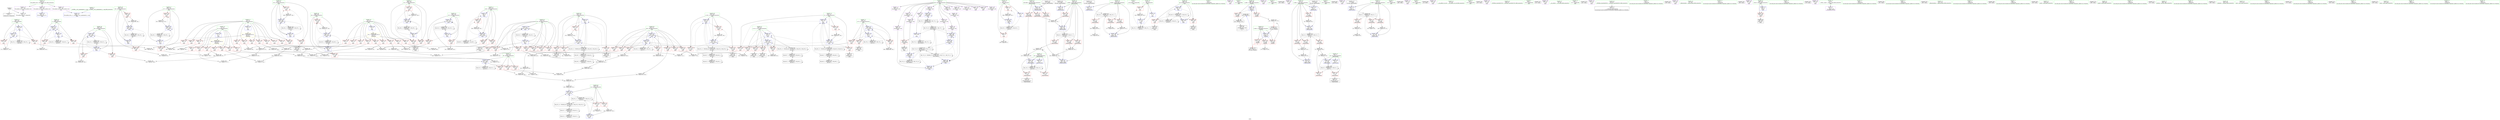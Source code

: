 digraph "SVFG" {
	label="SVFG";

	Node0x557ab8cab710 [shape=record,color=grey,label="{NodeID: 0\nNullPtr}"];
	Node0x557ab8cab710 -> Node0x557ab8e3fa00[style=solid];
	Node0x557ab8cab710 -> Node0x557ab8e4ba40[style=solid];
	Node0x557ab8e5a1d0 [shape=record,color=grey,label="{NodeID: 443\n256 = cmp(251, 255, )\n}"];
	Node0x557ab8e4cdf0 [shape=record,color=blue,label="{NodeID: 277\n196\<--294\nj\<--inc19\nmain\n}"];
	Node0x557ab8e4cdf0 -> Node0x557ab8e46420[style=dashed];
	Node0x557ab8e4cdf0 -> Node0x557ab8e464f0[style=dashed];
	Node0x557ab8e4cdf0 -> Node0x557ab8e4cd20[style=dashed];
	Node0x557ab8e4cdf0 -> Node0x557ab8e4cdf0[style=dashed];
	Node0x557ab8e4cdf0 -> Node0x557ab8e88ff0[style=dashed];
	Node0x557ab8e40a70 [shape=record,color=red,label="{NodeID: 194\n345\<--202\n\<--i49\nmain\n}"];
	Node0x557ab8e40a70 -> Node0x557ab8e59d50[style=solid];
	Node0x557ab8e06890 [shape=record,color=purple,label="{NodeID: 111\n580\<--19\narrayidx178\<--brd\nmain\n}"];
	Node0x557ab8e08320 [shape=record,color=green,label="{NodeID: 28\n8\<--10\n_\<--__field_insensitive\nGlob }"];
	Node0x557ab8e08320 -> Node0x557ab8e43360[style=solid];
	Node0x557ab8e08320 -> Node0x557ab8e43430[style=solid];
	Node0x557ab8e08320 -> Node0x557ab8e4b370[style=solid];
	Node0x557ab8e08320 -> Node0x557ab8e4f010[style=solid];
	Node0x557ab8ecac20 [shape=record,color=black,label="{NodeID: 720\n116 = PHI()\n0th arg _Z6powmodxxx }"];
	Node0x557ab8ecac20 -> Node0x557ab8e4c0f0[style=solid];
	Node0x557ab8e876f0 [shape=record,color=black,label="{NodeID: 554\nMR_8V_4 = PHI(MR_8V_5, MR_8V_3, )\npts\{120 \}\n}"];
	Node0x557ab8e876f0 -> Node0x557ab8e45310[style=dashed];
	Node0x557ab8e876f0 -> Node0x557ab8e453e0[style=dashed];
	Node0x557ab8e876f0 -> Node0x557ab8e454b0[style=dashed];
	Node0x557ab8e876f0 -> Node0x557ab8e4c5d0[style=dashed];
	Node0x557ab8e46e20 [shape=record,color=grey,label="{NodeID: 388\n140 = Binary(139, 81, )\n}"];
	Node0x557ab8e46e20 -> Node0x557ab8e5a050[style=solid];
	Node0x557ab8e4e4b0 [shape=record,color=blue,label="{NodeID: 305\n222\<--507\nck\<--add138\nmain\n}"];
	Node0x557ab8e4e4b0 -> Node0x557ab8e6c5e0[style=dashed];
	Node0x557ab8e4e4b0 -> Node0x557ab8e96310[style=dashed];
	Node0x557ab8e42130 [shape=record,color=red,label="{NodeID: 222\n548\<--216\n\<--j96\nmain\n}"];
	Node0x557ab8e42130 -> Node0x557ab8e48620[style=solid];
	Node0x557ab8e43c50 [shape=record,color=red,label="{NodeID: 139\n569\<--13\n\<--r\nmain\n}"];
	Node0x557ab8e43c50 -> Node0x557ab8e59ed0[style=solid];
	Node0x557ab8e06ef0 [shape=record,color=green,label="{NodeID: 56\n198\<--199\ni28\<--i28_field_insensitive\nmain\n}"];
	Node0x557ab8e06ef0 -> Node0x557ab8e465c0[style=solid];
	Node0x557ab8e06ef0 -> Node0x557ab8e46690[style=solid];
	Node0x557ab8e06ef0 -> Node0x557ab8e4cf90[style=solid];
	Node0x557ab8e06ef0 -> Node0x557ab8e4d060[style=solid];
	Node0x557ab8e57950 [shape=record,color=grey,label="{NodeID: 416\n376 = Binary(374, 375, )\n}"];
	Node0x557ab8e57950 -> Node0x557ab8e577d0[style=solid];
	Node0x557ab8e4b740 [shape=record,color=blue,label="{NodeID: 250\n17\<--9\nm\<--\nGlob }"];
	Node0x557ab8e4b740 -> Node0x557ab8e9f0a0[style=dashed];
	Node0x557ab8e45310 [shape=record,color=red,label="{NodeID: 167\n144\<--119\n\<--a.addr\n_Z6powmodxxx\n}"];
	Node0x557ab8e45310 -> Node0x557ab8e46ca0[style=solid];
	Node0x557ab8e3ff10 [shape=record,color=black,label="{NodeID: 84\n402\<--401\nidxprom82\<--\nmain\n}"];
	Node0x557ab8ded880 [shape=record,color=green,label="{NodeID: 1\n7\<--1\n__dso_handle\<--dummyObj\nGlob }"];
	Node0x557ab8e5a350 [shape=record,color=grey,label="{NodeID: 444\n441 = cmp(437, 440, )\n}"];
	Node0x557ab8e4cec0 [shape=record,color=blue,label="{NodeID: 278\n194\<--301\ni10\<--inc23\nmain\n}"];
	Node0x557ab8e4cec0 -> Node0x557ab8e46280[style=dashed];
	Node0x557ab8e4cec0 -> Node0x557ab8e46350[style=dashed];
	Node0x557ab8e4cec0 -> Node0x557ab8e4cec0[style=dashed];
	Node0x557ab8e4cec0 -> Node0x557ab8e88af0[style=dashed];
	Node0x557ab8e40b40 [shape=record,color=red,label="{NodeID: 195\n354\<--202\n\<--i49\nmain\n}"];
	Node0x557ab8e40b40 -> Node0x557ab8e47120[style=solid];
	Node0x557ab8e06960 [shape=record,color=purple,label="{NodeID: 112\n583\<--19\narrayidx180\<--brd\nmain\n}"];
	Node0x557ab8e06960 -> Node0x557ab8e4b2a0[style=solid];
	Node0x557ab8e083f0 [shape=record,color=green,label="{NodeID: 29\n11\<--12\n__\<--___field_insensitive\nGlob }"];
	Node0x557ab8e083f0 -> Node0x557ab8e43500[style=solid];
	Node0x557ab8e083f0 -> Node0x557ab8e4b440[style=solid];
	Node0x557ab8e083f0 -> Node0x557ab8e4c9e0[style=solid];
	Node0x557ab8ecacf0 [shape=record,color=black,label="{NodeID: 721\n117 = PHI()\n1st arg _Z6powmodxxx }"];
	Node0x557ab8ecacf0 -> Node0x557ab8e4c1c0[style=solid];
	Node0x557ab8e87bf0 [shape=record,color=black,label="{NodeID: 555\nMR_20V_2 = PHI(MR_20V_3, MR_20V_1, )\npts\{10 \}\n}"];
	Node0x557ab8e87bf0 -> Node0x557ab8e43360[style=dashed];
	Node0x557ab8e87bf0 -> Node0x557ab8e43430[style=dashed];
	Node0x557ab8e87bf0 -> Node0x557ab8e4f010[style=dashed];
	Node0x557ab8e46fa0 [shape=record,color=grey,label="{NodeID: 389\n158 = Binary(157, 81, )\n}"];
	Node0x557ab8e46fa0 -> Node0x557ab8e4c6a0[style=solid];
	Node0x557ab8e4e580 [shape=record,color=blue,label="{NodeID: 306\n224\<--423\nc1139\<--\nmain\n}"];
	Node0x557ab8e4e580 -> Node0x557ab8e4a8e0[style=dashed];
	Node0x557ab8e4e580 -> Node0x557ab8e4a9b0[style=dashed];
	Node0x557ab8e4e580 -> Node0x557ab8e4aa80[style=dashed];
	Node0x557ab8e4e580 -> Node0x557ab8e4e990[style=dashed];
	Node0x557ab8e4e580 -> Node0x557ab8e96810[style=dashed];
	Node0x557ab8e42200 [shape=record,color=red,label="{NodeID: 223\n459\<--218\n\<--c1\nmain\n}"];
	Node0x557ab8e42200 -> Node0x557ab8e5c2d0[style=solid];
	Node0x557ab8e43d20 [shape=record,color=red,label="{NodeID: 140\n253\<--15\n\<--c\nmain\n}"];
	Node0x557ab8e43d20 -> Node0x557ab8e47420[style=solid];
	Node0x557ab8e06fc0 [shape=record,color=green,label="{NodeID: 57\n200\<--201\ni37\<--i37_field_insensitive\nmain\n}"];
	Node0x557ab8e06fc0 -> Node0x557ab8e408d0[style=solid];
	Node0x557ab8e06fc0 -> Node0x557ab8e409a0[style=solid];
	Node0x557ab8e06fc0 -> Node0x557ab8e4d130[style=solid];
	Node0x557ab8e06fc0 -> Node0x557ab8e4d200[style=solid];
	Node0x557ab8e57ad0 [shape=record,color=grey,label="{NodeID: 417\n335 = Binary(334, 245, )\n}"];
	Node0x557ab8e57ad0 -> Node0x557ab8e4d200[style=solid];
	Node0x557ab8e4b840 [shape=record,color=blue,label="{NodeID: 251\n625\<--41\nllvm.global_ctors_0\<--\nGlob }"];
	Node0x557ab8e453e0 [shape=record,color=red,label="{NodeID: 168\n150\<--119\n\<--a.addr\n_Z6powmodxxx\n}"];
	Node0x557ab8e453e0 -> Node0x557ab8e469a0[style=solid];
	Node0x557ab8e3ffe0 [shape=record,color=black,label="{NodeID: 85\n453\<--452\ntobool109\<--\nmain\n}"];
	Node0x557ab8ded9a0 [shape=record,color=green,label="{NodeID: 2\n9\<--1\n\<--dummyObj\nCan only get source location for instruction, argument, global var or function.}"];
	Node0x557ab8e9a410 [shape=record,color=black,label="{NodeID: 611\nMR_58V_7 = PHI(MR_58V_8, MR_58V_2, )\npts\{219 \}\n}"];
	Node0x557ab8e9a410 -> Node0x557ab8e4de30[style=dashed];
	Node0x557ab8e9a410 -> Node0x557ab8e8c6f0[style=dashed];
	Node0x557ab8e9a410 -> Node0x557ab8e760e0[style=dashed];
	Node0x557ab8e9a410 -> Node0x557ab8e9a410[style=dashed];
	Node0x557ab8e5a4d0 [shape=record,color=grey,label="{NodeID: 445\n519 = cmp(517, 518, )\n}"];
	Node0x557ab8e4cf90 [shape=record,color=blue,label="{NodeID: 279\n198\<--245\ni28\<--\nmain\n}"];
	Node0x557ab8e4cf90 -> Node0x557ab8e465c0[style=dashed];
	Node0x557ab8e4cf90 -> Node0x557ab8e46690[style=dashed];
	Node0x557ab8e4cf90 -> Node0x557ab8e4d060[style=dashed];
	Node0x557ab8e4cf90 -> Node0x557ab8e894f0[style=dashed];
	Node0x557ab8e40c10 [shape=record,color=red,label="{NodeID: 196\n360\<--204\n\<--i58\nmain\n}"];
	Node0x557ab8e40c10 -> Node0x557ab8e5a650[style=solid];
	Node0x557ab8e06a30 [shape=record,color=purple,label="{NodeID: 113\n233\<--24\n\<--.str\nmain\n}"];
	Node0x557ab8e084c0 [shape=record,color=green,label="{NodeID: 30\n13\<--14\nr\<--r_field_insensitive\nGlob }"];
	Node0x557ab8e084c0 -> Node0x557ab8e435d0[style=solid];
	Node0x557ab8e084c0 -> Node0x557ab8e436a0[style=solid];
	Node0x557ab8e084c0 -> Node0x557ab8e43770[style=solid];
	Node0x557ab8e084c0 -> Node0x557ab8e43840[style=solid];
	Node0x557ab8e084c0 -> Node0x557ab8e43910[style=solid];
	Node0x557ab8e084c0 -> Node0x557ab8e439e0[style=solid];
	Node0x557ab8e084c0 -> Node0x557ab8e43ab0[style=solid];
	Node0x557ab8e084c0 -> Node0x557ab8e43b80[style=solid];
	Node0x557ab8e084c0 -> Node0x557ab8e43c50[style=solid];
	Node0x557ab8e084c0 -> Node0x557ab8e4b540[style=solid];
	Node0x557ab8ecadc0 [shape=record,color=black,label="{NodeID: 722\n118 = PHI()\n2nd arg _Z6powmodxxx }"];
	Node0x557ab8ecadc0 -> Node0x557ab8e4c290[style=solid];
	Node0x557ab8e880f0 [shape=record,color=black,label="{NodeID: 556\nMR_22V_2 = PHI(MR_22V_3, MR_22V_1, )\npts\{12 \}\n}"];
	Node0x557ab8e880f0 -> Node0x557ab8e43500[style=dashed];
	Node0x557ab8e880f0 -> Node0x557ab8e4c9e0[style=dashed];
	Node0x557ab8e47120 [shape=record,color=grey,label="{NodeID: 390\n355 = Binary(354, 245, )\n}"];
	Node0x557ab8e47120 -> Node0x557ab8e4d3a0[style=solid];
	Node0x557ab8e4e650 [shape=record,color=blue,label="{NodeID: 307\n226\<--423\nc2\<--\nmain\n}"];
	Node0x557ab8e4e650 -> Node0x557ab8e4ab50[style=dashed];
	Node0x557ab8e4e650 -> Node0x557ab8e4ac20[style=dashed];
	Node0x557ab8e4e650 -> Node0x557ab8e4acf0[style=dashed];
	Node0x557ab8e4e650 -> Node0x557ab8e4e650[style=dashed];
	Node0x557ab8e4e650 -> Node0x557ab8e4e8c0[style=dashed];
	Node0x557ab8e4e650 -> Node0x557ab8e96d10[style=dashed];
	Node0x557ab8e422d0 [shape=record,color=red,label="{NodeID: 224\n463\<--218\n\<--c1\nmain\n}"];
	Node0x557ab8e422d0 -> Node0x557ab8e400b0[style=solid];
	Node0x557ab8e43df0 [shape=record,color=red,label="{NodeID: 141\n265\<--15\n\<--c\nmain\n}"];
	Node0x557ab8e43df0 -> Node0x557ab8e5c150[style=solid];
	Node0x557ab8e07090 [shape=record,color=green,label="{NodeID: 58\n202\<--203\ni49\<--i49_field_insensitive\nmain\n}"];
	Node0x557ab8e07090 -> Node0x557ab8e40a70[style=solid];
	Node0x557ab8e07090 -> Node0x557ab8e40b40[style=solid];
	Node0x557ab8e07090 -> Node0x557ab8e4d2d0[style=solid];
	Node0x557ab8e07090 -> Node0x557ab8e4d3a0[style=solid];
	Node0x557ab8e57c50 [shape=record,color=grey,label="{NodeID: 418\n301 = Binary(300, 245, )\n}"];
	Node0x557ab8e57c50 -> Node0x557ab8e4cec0[style=solid];
	Node0x557ab8e4b940 [shape=record,color=blue,label="{NodeID: 252\n626\<--42\nllvm.global_ctors_1\<--_GLOBAL__sub_I_apiapiapiad_2_1.cpp\nGlob }"];
	Node0x557ab8e454b0 [shape=record,color=red,label="{NodeID: 169\n151\<--119\n\<--a.addr\n_Z6powmodxxx\n}"];
	Node0x557ab8e454b0 -> Node0x557ab8e469a0[style=solid];
	Node0x557ab8e400b0 [shape=record,color=black,label="{NodeID: 86\n464\<--463\nidxprom114\<--\nmain\n}"];
	Node0x557ab8e08820 [shape=record,color=green,label="{NodeID: 3\n24\<--1\n.str\<--dummyObj\nGlob }"];
	Node0x557ab8ec90f0 [shape=record,color=black,label="{NodeID: 695\n181 = PHI(165, )\n}"];
	Node0x557ab8ec90f0 -> Node0x557ab8e52220[style=solid];
	Node0x557ab8e9a910 [shape=record,color=black,label="{NodeID: 612\nMR_60V_7 = PHI(MR_60V_8, MR_60V_2, )\npts\{221 \}\n}"];
	Node0x557ab8e9a910 -> Node0x557ab8e4e170[style=dashed];
	Node0x557ab8e9a910 -> Node0x557ab8e8cbf0[style=dashed];
	Node0x557ab8e9a910 -> Node0x557ab8e765e0[style=dashed];
	Node0x557ab8e9a910 -> Node0x557ab8e9a910[style=dashed];
	Node0x557ab8e5a650 [shape=record,color=grey,label="{NodeID: 446\n362 = cmp(360, 361, )\n}"];
	Node0x557ab8e4d060 [shape=record,color=blue,label="{NodeID: 280\n198\<--322\ni28\<--inc35\nmain\n}"];
	Node0x557ab8e4d060 -> Node0x557ab8e465c0[style=dashed];
	Node0x557ab8e4d060 -> Node0x557ab8e46690[style=dashed];
	Node0x557ab8e4d060 -> Node0x557ab8e4d060[style=dashed];
	Node0x557ab8e4d060 -> Node0x557ab8e894f0[style=dashed];
	Node0x557ab8e40ce0 [shape=record,color=red,label="{NodeID: 197\n366\<--204\n\<--i58\nmain\n}"];
	Node0x557ab8e40ce0 -> Node0x557ab8e583d0[style=solid];
	Node0x557ab8e06b00 [shape=record,color=purple,label="{NodeID: 114\n241\<--26\n\<--.str.1\nmain\n}"];
	Node0x557ab8e08590 [shape=record,color=green,label="{NodeID: 31\n15\<--16\nc\<--c_field_insensitive\nGlob }"];
	Node0x557ab8e08590 -> Node0x557ab8e43d20[style=solid];
	Node0x557ab8e08590 -> Node0x557ab8e43df0[style=solid];
	Node0x557ab8e08590 -> Node0x557ab8e43ec0[style=solid];
	Node0x557ab8e08590 -> Node0x557ab8e43f90[style=solid];
	Node0x557ab8e08590 -> Node0x557ab8e44060[style=solid];
	Node0x557ab8e08590 -> Node0x557ab8e44130[style=solid];
	Node0x557ab8e08590 -> Node0x557ab8e44200[style=solid];
	Node0x557ab8e08590 -> Node0x557ab8e442d0[style=solid];
	Node0x557ab8e08590 -> Node0x557ab8e443a0[style=solid];
	Node0x557ab8e08590 -> Node0x557ab8e44470[style=solid];
	Node0x557ab8e08590 -> Node0x557ab8e4b640[style=solid];
	Node0x557ab8e885f0 [shape=record,color=black,label="{NodeID: 557\nMR_32V_2 = PHI(MR_32V_6, MR_32V_1, )\npts\{193 \}\n}"];
	Node0x557ab8e885f0 -> Node0x557ab8e4cab0[style=dashed];
	Node0x557ab8e885f0 -> Node0x557ab8e885f0[style=dashed];
	Node0x557ab8e472a0 [shape=record,color=grey,label="{NodeID: 391\n255 = Binary(254, 245, )\n}"];
	Node0x557ab8e472a0 -> Node0x557ab8e5a1d0[style=solid];
	Node0x557ab8e4e720 [shape=record,color=blue,label="{NodeID: 308\n529\<--468\narrayidx151\<--\nmain\n}"];
	Node0x557ab8e4e720 -> Node0x557ab8e9cc10[style=dashed];
	Node0x557ab8e423a0 [shape=record,color=red,label="{NodeID: 225\n469\<--218\n\<--c1\nmain\n}"];
	Node0x557ab8e423a0 -> Node0x557ab8e40180[style=solid];
	Node0x557ab8e43ec0 [shape=record,color=red,label="{NodeID: 142\n288\<--15\n\<--c\nmain\n}"];
	Node0x557ab8e43ec0 -> Node0x557ab8e5bb50[style=solid];
	Node0x557ab8e07160 [shape=record,color=green,label="{NodeID: 59\n204\<--205\ni58\<--i58_field_insensitive\nmain\n}"];
	Node0x557ab8e07160 -> Node0x557ab8e40c10[style=solid];
	Node0x557ab8e07160 -> Node0x557ab8e40ce0[style=solid];
	Node0x557ab8e07160 -> Node0x557ab8e4d470[style=solid];
	Node0x557ab8e07160 -> Node0x557ab8e4d540[style=solid];
	Node0x557ab8e57dd0 [shape=record,color=grey,label="{NodeID: 419\n497 = Binary(496, 245, )\n}"];
	Node0x557ab8e57dd0 -> Node0x557ab8e4e3e0[style=solid];
	Node0x557ab8e4ba40 [shape=record,color=blue, style = dotted,label="{NodeID: 253\n627\<--3\nllvm.global_ctors_2\<--dummyVal\nGlob }"];
	Node0x557ab8e45580 [shape=record,color=red,label="{NodeID: 170\n136\<--121\n\<--b.addr\n_Z6powmodxxx\n}"];
	Node0x557ab8e45580 -> Node0x557ab8e59a50[style=solid];
	Node0x557ab8e40180 [shape=record,color=black,label="{NodeID: 87\n470\<--469\nidxprom117\<--\nmain\n}"];
	Node0x557ab8dedbb0 [shape=record,color=green,label="{NodeID: 4\n26\<--1\n.str.1\<--dummyObj\nGlob }"];
	Node0x557ab8ec92e0 [shape=record,color=black,label="{NodeID: 696\n242 = PHI()\n}"];
	Node0x557ab8e9ae10 [shape=record,color=black,label="{NodeID: 613\nMR_62V_7 = PHI(MR_62V_8, MR_62V_2, )\npts\{223 \}\n}"];
	Node0x557ab8e9ae10 -> Node0x557ab8e4e4b0[style=dashed];
	Node0x557ab8e9ae10 -> Node0x557ab8e8d0f0[style=dashed];
	Node0x557ab8e9ae10 -> Node0x557ab8e96310[style=dashed];
	Node0x557ab8e9ae10 -> Node0x557ab8e9ae10[style=dashed];
	Node0x557ab8e5a7d0 [shape=record,color=grey,label="{NodeID: 447\n175 = cmp(174, 89, )\n}"];
	Node0x557ab8e4d130 [shape=record,color=blue,label="{NodeID: 281\n200\<--9\ni37\<--\nmain\n}"];
	Node0x557ab8e4d130 -> Node0x557ab8e408d0[style=dashed];
	Node0x557ab8e4d130 -> Node0x557ab8e409a0[style=dashed];
	Node0x557ab8e4d130 -> Node0x557ab8e4d200[style=dashed];
	Node0x557ab8e4d130 -> Node0x557ab8e899f0[style=dashed];
	Node0x557ab8e40db0 [shape=record,color=red,label="{NodeID: 198\n452\<--206\n\<--fg\nmain\n}"];
	Node0x557ab8e40db0 -> Node0x557ab8e3ffe0[style=solid];
	Node0x557ab8e428f0 [shape=record,color=purple,label="{NodeID: 115\n247\<--28\n\<--.str.2\nmain\n}"];
	Node0x557ab8e08660 [shape=record,color=green,label="{NodeID: 32\n17\<--18\nm\<--m_field_insensitive\nGlob }"];
	Node0x557ab8e08660 -> Node0x557ab8e44540[style=solid];
	Node0x557ab8e08660 -> Node0x557ab8e44610[style=solid];
	Node0x557ab8e08660 -> Node0x557ab8e446e0[style=solid];
	Node0x557ab8e08660 -> Node0x557ab8e447b0[style=solid];
	Node0x557ab8e08660 -> Node0x557ab8e44880[style=solid];
	Node0x557ab8e08660 -> Node0x557ab8e44950[style=solid];
	Node0x557ab8e08660 -> Node0x557ab8e44a20[style=solid];
	Node0x557ab8e08660 -> Node0x557ab8e4b740[style=solid];
	Node0x557ab8e88af0 [shape=record,color=black,label="{NodeID: 558\nMR_34V_2 = PHI(MR_34V_6, MR_34V_1, )\npts\{195 \}\n}"];
	Node0x557ab8e88af0 -> Node0x557ab8e4cc50[style=dashed];
	Node0x557ab8e88af0 -> Node0x557ab8e88af0[style=dashed];
	Node0x557ab8e47420 [shape=record,color=grey,label="{NodeID: 392\n254 = Binary(252, 253, )\n}"];
	Node0x557ab8e47420 -> Node0x557ab8e472a0[style=solid];
	Node0x557ab8e4e7f0 [shape=record,color=blue,label="{NodeID: 309\n222\<--532\nck\<--dec\nmain\n}"];
	Node0x557ab8e4e7f0 -> Node0x557ab8e6c5e0[style=dashed];
	Node0x557ab8e42470 [shape=record,color=red,label="{NodeID: 226\n475\<--218\n\<--c1\nmain\n}"];
	Node0x557ab8e42470 -> Node0x557ab8e580d0[style=solid];
	Node0x557ab8e43f90 [shape=record,color=red,label="{NodeID: 143\n305\<--15\n\<--c\nmain\n}"];
	Node0x557ab8e43f90 -> Node0x557ab8e5b6d0[style=solid];
	Node0x557ab8e07230 [shape=record,color=green,label="{NodeID: 60\n206\<--207\nfg\<--fg_field_insensitive\nmain\n}"];
	Node0x557ab8e07230 -> Node0x557ab8e40db0[style=solid];
	Node0x557ab8e07230 -> Node0x557ab8e40e80[style=solid];
	Node0x557ab8e07230 -> Node0x557ab8e4d610[style=solid];
	Node0x557ab8e07230 -> Node0x557ab8e4dd60[style=solid];
	Node0x557ab8e57f50 [shape=record,color=grey,label="{NodeID: 420\n294 = Binary(293, 245, )\n}"];
	Node0x557ab8e57f50 -> Node0x557ab8e4cdf0[style=solid];
	Node0x557ab8e4bb40 [shape=record,color=blue,label="{NodeID: 254\n72\<--70\na.addr\<--a\n_Z6powmodxx\n}"];
	Node0x557ab8e4bb40 -> Node0x557ab8e44af0[style=dashed];
	Node0x557ab8e4bb40 -> Node0x557ab8e4bdb0[style=dashed];
	Node0x557ab8e45650 [shape=record,color=red,label="{NodeID: 171\n139\<--121\n\<--b.addr\n_Z6powmodxxx\n}"];
	Node0x557ab8e45650 -> Node0x557ab8e46e20[style=solid];
	Node0x557ab8e40250 [shape=record,color=black,label="{NodeID: 88\n486\<--485\nidxprom127\<--\nmain\n}"];
	Node0x557ab8dedc40 [shape=record,color=green,label="{NodeID: 5\n28\<--1\n.str.2\<--dummyObj\nGlob }"];
	Node0x557ab8ec93b0 [shape=record,color=black,label="{NodeID: 697\n234 = PHI()\n}"];
	Node0x557ab8e9b310 [shape=record,color=black,label="{NodeID: 614\nMR_64V_7 = PHI(MR_64V_8, MR_64V_2, )\npts\{225 \}\n}"];
	Node0x557ab8e9b310 -> Node0x557ab8e4e580[style=dashed];
	Node0x557ab8e9b310 -> Node0x557ab8e8d5f0[style=dashed];
	Node0x557ab8e9b310 -> Node0x557ab8e96810[style=dashed];
	Node0x557ab8e9b310 -> Node0x557ab8e9b310[style=dashed];
	Node0x557ab8e5a950 [shape=record,color=grey,label="{NodeID: 448\n435 = cmp(432, 434, )\n}"];
	Node0x557ab8e4d200 [shape=record,color=blue,label="{NodeID: 282\n200\<--335\ni37\<--inc43\nmain\n}"];
	Node0x557ab8e4d200 -> Node0x557ab8e408d0[style=dashed];
	Node0x557ab8e4d200 -> Node0x557ab8e409a0[style=dashed];
	Node0x557ab8e4d200 -> Node0x557ab8e4d200[style=dashed];
	Node0x557ab8e4d200 -> Node0x557ab8e899f0[style=dashed];
	Node0x557ab8e40e80 [shape=record,color=red,label="{NodeID: 199\n560\<--206\n\<--fg\nmain\n}"];
	Node0x557ab8e40e80 -> Node0x557ab8e40590[style=solid];
	Node0x557ab8e42980 [shape=record,color=purple,label="{NodeID: 116\n275\<--30\n\<--.str.3\nmain\n}"];
	Node0x557ab8e08730 [shape=record,color=green,label="{NodeID: 33\n19\<--23\nbrd\<--brd_field_insensitive\nGlob }"];
	Node0x557ab8e08730 -> Node0x557ab8e04dd0[style=solid];
	Node0x557ab8e08730 -> Node0x557ab8e04ea0[style=solid];
	Node0x557ab8e08730 -> Node0x557ab8e04f70[style=solid];
	Node0x557ab8e08730 -> Node0x557ab8e05040[style=solid];
	Node0x557ab8e08730 -> Node0x557ab8e05110[style=solid];
	Node0x557ab8e08730 -> Node0x557ab8e051e0[style=solid];
	Node0x557ab8e08730 -> Node0x557ab8e052b0[style=solid];
	Node0x557ab8e08730 -> Node0x557ab8e05380[style=solid];
	Node0x557ab8e08730 -> Node0x557ab8e06480[style=solid];
	Node0x557ab8e08730 -> Node0x557ab8e06550[style=solid];
	Node0x557ab8e08730 -> Node0x557ab8e06620[style=solid];
	Node0x557ab8e08730 -> Node0x557ab8e066f0[style=solid];
	Node0x557ab8e08730 -> Node0x557ab8e067c0[style=solid];
	Node0x557ab8e08730 -> Node0x557ab8e06890[style=solid];
	Node0x557ab8e08730 -> Node0x557ab8e06960[style=solid];
	Node0x557ab8e88ff0 [shape=record,color=black,label="{NodeID: 559\nMR_36V_2 = PHI(MR_36V_7, MR_36V_1, )\npts\{197 \}\n}"];
	Node0x557ab8e88ff0 -> Node0x557ab8e4cd20[style=dashed];
	Node0x557ab8e88ff0 -> Node0x557ab8e88ff0[style=dashed];
	Node0x557ab8e475a0 [shape=record,color=grey,label="{NodeID: 393\n154 = Binary(152, 153, )\n}"];
	Node0x557ab8e475a0 -> Node0x557ab8e4c5d0[style=solid];
	Node0x557ab8e4e8c0 [shape=record,color=blue,label="{NodeID: 310\n226\<--538\nc2\<--inc153\nmain\n}"];
	Node0x557ab8e4e8c0 -> Node0x557ab8e4ab50[style=dashed];
	Node0x557ab8e4e8c0 -> Node0x557ab8e4ac20[style=dashed];
	Node0x557ab8e4e8c0 -> Node0x557ab8e4acf0[style=dashed];
	Node0x557ab8e4e8c0 -> Node0x557ab8e4e650[style=dashed];
	Node0x557ab8e4e8c0 -> Node0x557ab8e4e8c0[style=dashed];
	Node0x557ab8e4e8c0 -> Node0x557ab8e96d10[style=dashed];
	Node0x557ab8e42540 [shape=record,color=red,label="{NodeID: 227\n481\<--220\n\<--c1123\nmain\n}"];
	Node0x557ab8e42540 -> Node0x557ab8e5bfd0[style=solid];
	Node0x557ab8e44060 [shape=record,color=red,label="{NodeID: 144\n346\<--15\n\<--c\nmain\n}"];
	Node0x557ab8e44060 -> Node0x557ab8e46b20[style=solid];
	Node0x557ab8e07300 [shape=record,color=green,label="{NodeID: 61\n208\<--209\ni74\<--i74_field_insensitive\nmain\n}"];
	Node0x557ab8e07300 -> Node0x557ab8e40f50[style=solid];
	Node0x557ab8e07300 -> Node0x557ab8e41020[style=solid];
	Node0x557ab8e07300 -> Node0x557ab8e410f0[style=solid];
	Node0x557ab8e07300 -> Node0x557ab8e4d6e0[style=solid];
	Node0x557ab8e07300 -> Node0x557ab8e4da20[style=solid];
	Node0x557ab8e580d0 [shape=record,color=grey,label="{NodeID: 421\n476 = Binary(475, 245, )\n}"];
	Node0x557ab8e580d0 -> Node0x557ab8e4e0a0[style=solid];
	Node0x557ab8e4bc10 [shape=record,color=blue,label="{NodeID: 255\n74\<--71\nb.addr\<--b\n_Z6powmodxx\n}"];
	Node0x557ab8e4bc10 -> Node0x557ab8e98110[style=dashed];
	Node0x557ab8e45720 [shape=record,color=red,label="{NodeID: 172\n157\<--121\n\<--b.addr\n_Z6powmodxxx\n}"];
	Node0x557ab8e45720 -> Node0x557ab8e46fa0[style=solid];
	Node0x557ab8e40320 [shape=record,color=black,label="{NodeID: 89\n491\<--490\nidxprom129\<--\nmain\n}"];
	Node0x557ab8e046d0 [shape=record,color=green,label="{NodeID: 6\n30\<--1\n.str.3\<--dummyObj\nGlob }"];
	Node0x557ab8ec9480 [shape=record,color=black,label="{NodeID: 698\n248 = PHI()\n}"];
	Node0x557ab8e9b810 [shape=record,color=black,label="{NodeID: 615\nMR_66V_7 = PHI(MR_66V_8, MR_66V_2, )\npts\{227 \}\n}"];
	Node0x557ab8e9b810 -> Node0x557ab8e4e650[style=dashed];
	Node0x557ab8e9b810 -> Node0x557ab8e8daf0[style=dashed];
	Node0x557ab8e9b810 -> Node0x557ab8e96d10[style=dashed];
	Node0x557ab8e9b810 -> Node0x557ab8e9b810[style=dashed];
	Node0x557ab8e5aad0 [shape=record,color=grey,label="{NodeID: 449\n428 = cmp(425, 427, )\n}"];
	Node0x557ab8e4d2d0 [shape=record,color=blue,label="{NodeID: 283\n202\<--245\ni49\<--\nmain\n}"];
	Node0x557ab8e4d2d0 -> Node0x557ab8e40a70[style=dashed];
	Node0x557ab8e4d2d0 -> Node0x557ab8e40b40[style=dashed];
	Node0x557ab8e4d2d0 -> Node0x557ab8e4d3a0[style=dashed];
	Node0x557ab8e4d2d0 -> Node0x557ab8e89ef0[style=dashed];
	Node0x557ab8e40f50 [shape=record,color=red,label="{NodeID: 200\n388\<--208\n\<--i74\nmain\n}"];
	Node0x557ab8e40f50 -> Node0x557ab8e5b9d0[style=solid];
	Node0x557ab8e42a10 [shape=record,color=purple,label="{NodeID: 117\n297\<--30\n\<--.str.3\nmain\n}"];
	Node0x557ab8e09630 [shape=record,color=green,label="{NodeID: 34\n40\<--44\nllvm.global_ctors\<--llvm.global_ctors_field_insensitive\nGlob }"];
	Node0x557ab8e09630 -> Node0x557ab8e43090[style=solid];
	Node0x557ab8e09630 -> Node0x557ab8e43160[style=solid];
	Node0x557ab8e09630 -> Node0x557ab8e43260[style=solid];
	Node0x557ab8e894f0 [shape=record,color=black,label="{NodeID: 560\nMR_38V_2 = PHI(MR_38V_3, MR_38V_1, )\npts\{199 \}\n}"];
	Node0x557ab8e894f0 -> Node0x557ab8e4cf90[style=dashed];
	Node0x557ab8e894f0 -> Node0x557ab8e894f0[style=dashed];
	Node0x557ab8e47720 [shape=record,color=grey,label="{NodeID: 394\n554 = Binary(553, 245, )\n}"];
	Node0x557ab8e47720 -> Node0x557ab8e4eb30[style=solid];
	Node0x557ab8e4e990 [shape=record,color=blue,label="{NodeID: 311\n224\<--543\nc1139\<--inc156\nmain\n}"];
	Node0x557ab8e4e990 -> Node0x557ab8e4a8e0[style=dashed];
	Node0x557ab8e4e990 -> Node0x557ab8e4a9b0[style=dashed];
	Node0x557ab8e4e990 -> Node0x557ab8e4aa80[style=dashed];
	Node0x557ab8e4e990 -> Node0x557ab8e4e990[style=dashed];
	Node0x557ab8e4e990 -> Node0x557ab8e96810[style=dashed];
	Node0x557ab8e42610 [shape=record,color=red,label="{NodeID: 228\n485\<--220\n\<--c1123\nmain\n}"];
	Node0x557ab8e42610 -> Node0x557ab8e40250[style=solid];
	Node0x557ab8e44130 [shape=record,color=red,label="{NodeID: 145\n375\<--15\n\<--c\nmain\n}"];
	Node0x557ab8e44130 -> Node0x557ab8e57950[style=solid];
	Node0x557ab8e073d0 [shape=record,color=green,label="{NodeID: 62\n210\<--211\nj78\<--j78_field_insensitive\nmain\n}"];
	Node0x557ab8e073d0 -> Node0x557ab8e411c0[style=solid];
	Node0x557ab8e073d0 -> Node0x557ab8e41290[style=solid];
	Node0x557ab8e073d0 -> Node0x557ab8e41360[style=solid];
	Node0x557ab8e073d0 -> Node0x557ab8e4d7b0[style=solid];
	Node0x557ab8e073d0 -> Node0x557ab8e4d950[style=solid];
	Node0x557ab8e58250 [shape=record,color=grey,label="{NodeID: 422\n272 = Binary(271, 245, )\n}"];
	Node0x557ab8e58250 -> Node0x557ab8e4cb80[style=solid];
	Node0x557ab8e4bce0 [shape=record,color=blue,label="{NodeID: 256\n76\<--81\nres\<--\n_Z6powmodxx\n}"];
	Node0x557ab8e4bce0 -> Node0x557ab8e98610[style=dashed];
	Node0x557ab8e457f0 [shape=record,color=red,label="{NodeID: 173\n131\<--123\n\<--mod.addr\n_Z6powmodxxx\n}"];
	Node0x557ab8e457f0 -> Node0x557ab8e527c0[style=solid];
	Node0x557ab8e403f0 [shape=record,color=black,label="{NodeID: 90\n525\<--524\nidxprom148\<--\nmain\n}"];
	Node0x557ab8e04760 [shape=record,color=green,label="{NodeID: 7\n32\<--1\n.str.4\<--dummyObj\nGlob }"];
	Node0x557ab8ec9550 [shape=record,color=black,label="{NodeID: 699\n52 = PHI()\n}"];
	Node0x557ab8e9bd10 [shape=record,color=black,label="{NodeID: 616\nMR_72V_10 = PHI(MR_72V_11, MR_72V_7, )\npts\{230000 \}\n}"];
	Node0x557ab8e9bd10 -> Node0x557ab8e4df00[style=dashed];
	Node0x557ab8e9bd10 -> Node0x557ab8e4e240[style=dashed];
	Node0x557ab8e9bd10 -> Node0x557ab8e4ec00[style=dashed];
	Node0x557ab8e9bd10 -> Node0x557ab8e7e0f0[style=dashed];
	Node0x557ab8e9bd10 -> Node0x557ab8e97210[style=dashed];
	Node0x557ab8e9bd10 -> Node0x557ab8e9bd10[style=dashed];
	Node0x557ab8e5ac50 [shape=record,color=grey,label="{NodeID: 450\n522 = cmp(521, 9, )\n}"];
	Node0x557ab8e4d3a0 [shape=record,color=blue,label="{NodeID: 284\n202\<--355\ni49\<--inc56\nmain\n}"];
	Node0x557ab8e4d3a0 -> Node0x557ab8e40a70[style=dashed];
	Node0x557ab8e4d3a0 -> Node0x557ab8e40b40[style=dashed];
	Node0x557ab8e4d3a0 -> Node0x557ab8e4d3a0[style=dashed];
	Node0x557ab8e4d3a0 -> Node0x557ab8e89ef0[style=dashed];
	Node0x557ab8e41020 [shape=record,color=red,label="{NodeID: 201\n398\<--208\n\<--i74\nmain\n}"];
	Node0x557ab8e41020 -> Node0x557ab8e3fe40[style=solid];
	Node0x557ab8e42ae0 [shape=record,color=purple,label="{NodeID: 118\n370\<--30\n\<--.str.3\nmain\n}"];
	Node0x557ab8e09700 [shape=record,color=green,label="{NodeID: 35\n45\<--46\n__cxx_global_var_init\<--__cxx_global_var_init_field_insensitive\n}"];
	Node0x557ab8e899f0 [shape=record,color=black,label="{NodeID: 561\nMR_40V_2 = PHI(MR_40V_3, MR_40V_1, )\npts\{201 \}\n}"];
	Node0x557ab8e899f0 -> Node0x557ab8e4d130[style=dashed];
	Node0x557ab8e899f0 -> Node0x557ab8e899f0[style=dashed];
	Node0x557ab8e478a0 [shape=record,color=grey,label="{NodeID: 395\n427 = Binary(426, 245, )\n}"];
	Node0x557ab8e478a0 -> Node0x557ab8e5aad0[style=solid];
	Node0x557ab8e4ea60 [shape=record,color=blue,label="{NodeID: 312\n216\<--549\nj96\<--inc160\nmain\n}"];
	Node0x557ab8e4ea60 -> Node0x557ab8e41c50[style=dashed];
	Node0x557ab8e4ea60 -> Node0x557ab8e41d20[style=dashed];
	Node0x557ab8e4ea60 -> Node0x557ab8e41df0[style=dashed];
	Node0x557ab8e4ea60 -> Node0x557ab8e41ec0[style=dashed];
	Node0x557ab8e4ea60 -> Node0x557ab8e41f90[style=dashed];
	Node0x557ab8e4ea60 -> Node0x557ab8e42060[style=dashed];
	Node0x557ab8e4ea60 -> Node0x557ab8e42130[style=dashed];
	Node0x557ab8e4ea60 -> Node0x557ab8e4dc90[style=dashed];
	Node0x557ab8e4ea60 -> Node0x557ab8e4ea60[style=dashed];
	Node0x557ab8e4ea60 -> Node0x557ab8e8c1f0[style=dashed];
	Node0x557ab8e426e0 [shape=record,color=red,label="{NodeID: 229\n490\<--220\n\<--c1123\nmain\n}"];
	Node0x557ab8e426e0 -> Node0x557ab8e40320[style=solid];
	Node0x557ab8e44200 [shape=record,color=red,label="{NodeID: 146\n395\<--15\n\<--c\nmain\n}"];
	Node0x557ab8e44200 -> Node0x557ab8e5bcd0[style=solid];
	Node0x557ab8e074a0 [shape=record,color=green,label="{NodeID: 63\n212\<--213\nbk\<--bk_field_insensitive\nmain\n}"];
	Node0x557ab8e074a0 -> Node0x557ab8e41430[style=solid];
	Node0x557ab8e074a0 -> Node0x557ab8e41500[style=solid];
	Node0x557ab8e074a0 -> Node0x557ab8e415d0[style=solid];
	Node0x557ab8e074a0 -> Node0x557ab8e4daf0[style=solid];
	Node0x557ab8e583d0 [shape=record,color=grey,label="{NodeID: 423\n367 = Binary(366, 245, )\n}"];
	Node0x557ab8e583d0 -> Node0x557ab8e4d540[style=solid];
	Node0x557ab8e4bdb0 [shape=record,color=blue,label="{NodeID: 257\n72\<--83\na.addr\<--rem\n_Z6powmodxx\n}"];
	Node0x557ab8e4bdb0 -> Node0x557ab8e97c10[style=dashed];
	Node0x557ab8e458c0 [shape=record,color=red,label="{NodeID: 174\n146\<--123\n\<--mod.addr\n_Z6powmodxxx\n}"];
	Node0x557ab8e458c0 -> Node0x557ab8e46820[style=solid];
	Node0x557ab8e404c0 [shape=record,color=black,label="{NodeID: 91\n528\<--527\nidxprom150\<--\nmain\n}"];
	Node0x557ab8e08d80 [shape=record,color=green,label="{NodeID: 8\n34\<--1\n.str.5\<--dummyObj\nGlob }"];
	Node0x557ab8ec9620 [shape=record,color=black,label="{NodeID: 700\n319 = PHI()\n}"];
	Node0x557ab8e5add0 [shape=record,color=grey,label="{NodeID: 451\n283 = cmp(281, 282, )\n}"];
	Node0x557ab8e4d470 [shape=record,color=blue,label="{NodeID: 285\n204\<--9\ni58\<--\nmain\n}"];
	Node0x557ab8e4d470 -> Node0x557ab8e40c10[style=dashed];
	Node0x557ab8e4d470 -> Node0x557ab8e40ce0[style=dashed];
	Node0x557ab8e4d470 -> Node0x557ab8e4d540[style=dashed];
	Node0x557ab8e4d470 -> Node0x557ab8e8a3f0[style=dashed];
	Node0x557ab8e410f0 [shape=record,color=red,label="{NodeID: 202\n412\<--208\n\<--i74\nmain\n}"];
	Node0x557ab8e410f0 -> Node0x557ab8e574d0[style=solid];
	Node0x557ab8e42bb0 [shape=record,color=purple,label="{NodeID: 119\n592\<--30\n\<--.str.3\nmain\n}"];
	Node0x557ab8e097d0 [shape=record,color=green,label="{NodeID: 36\n49\<--50\n_ZNSt8ios_base4InitC1Ev\<--_ZNSt8ios_base4InitC1Ev_field_insensitive\n}"];
	Node0x557ab8e89ef0 [shape=record,color=black,label="{NodeID: 562\nMR_42V_2 = PHI(MR_42V_3, MR_42V_1, )\npts\{203 \}\n}"];
	Node0x557ab8e89ef0 -> Node0x557ab8e4d2d0[style=dashed];
	Node0x557ab8e89ef0 -> Node0x557ab8e89ef0[style=dashed];
	Node0x557ab8e47a20 [shape=record,color=grey,label="{NodeID: 396\n589 = Binary(588, 245, )\n}"];
	Node0x557ab8e47a20 -> Node0x557ab8e4ee70[style=solid];
	Node0x557ab8e4eb30 [shape=record,color=blue,label="{NodeID: 313\n214\<--554\ni92\<--inc163\nmain\n}"];
	Node0x557ab8e4eb30 -> Node0x557ab8e416a0[style=dashed];
	Node0x557ab8e4eb30 -> Node0x557ab8e41770[style=dashed];
	Node0x557ab8e4eb30 -> Node0x557ab8e41840[style=dashed];
	Node0x557ab8e4eb30 -> Node0x557ab8e41910[style=dashed];
	Node0x557ab8e4eb30 -> Node0x557ab8e419e0[style=dashed];
	Node0x557ab8e4eb30 -> Node0x557ab8e41ab0[style=dashed];
	Node0x557ab8e4eb30 -> Node0x557ab8e41b80[style=dashed];
	Node0x557ab8e4eb30 -> Node0x557ab8e4eb30[style=dashed];
	Node0x557ab8e4eb30 -> Node0x557ab8e8bcf0[style=dashed];
	Node0x557ab8e427b0 [shape=record,color=red,label="{NodeID: 230\n496\<--220\n\<--c1123\nmain\n}"];
	Node0x557ab8e427b0 -> Node0x557ab8e57dd0[style=solid];
	Node0x557ab8e442d0 [shape=record,color=red,label="{NodeID: 147\n417\<--15\n\<--c\nmain\n}"];
	Node0x557ab8e442d0 -> Node0x557ab8e481a0[style=solid];
	Node0x557ab8e07570 [shape=record,color=green,label="{NodeID: 64\n214\<--215\ni92\<--i92_field_insensitive\nmain\n}"];
	Node0x557ab8e07570 -> Node0x557ab8e416a0[style=solid];
	Node0x557ab8e07570 -> Node0x557ab8e41770[style=solid];
	Node0x557ab8e07570 -> Node0x557ab8e41840[style=solid];
	Node0x557ab8e07570 -> Node0x557ab8e41910[style=solid];
	Node0x557ab8e07570 -> Node0x557ab8e419e0[style=solid];
	Node0x557ab8e07570 -> Node0x557ab8e41ab0[style=solid];
	Node0x557ab8e07570 -> Node0x557ab8e41b80[style=solid];
	Node0x557ab8e07570 -> Node0x557ab8e4dbc0[style=solid];
	Node0x557ab8e07570 -> Node0x557ab8e4eb30[style=solid];
	Node0x557ab8e58550 [shape=record,color=grey,label="{NodeID: 424\n434 = Binary(433, 245, )\n}"];
	Node0x557ab8e58550 -> Node0x557ab8e5a950[style=solid];
	Node0x557ab8e4be80 [shape=record,color=blue,label="{NodeID: 258\n76\<--98\nres\<--rem2\n_Z6powmodxx\n}"];
	Node0x557ab8e4be80 -> Node0x557ab8e98610[style=dashed];
	Node0x557ab8e45990 [shape=record,color=red,label="{NodeID: 175\n153\<--123\n\<--mod.addr\n_Z6powmodxxx\n}"];
	Node0x557ab8e45990 -> Node0x557ab8e475a0[style=solid];
	Node0x557ab8e40590 [shape=record,color=black,label="{NodeID: 92\n561\<--560\ntobool165\<--\nmain\n}"];
	Node0x557ab8e08e10 [shape=record,color=green,label="{NodeID: 9\n36\<--1\n.str.6\<--dummyObj\nGlob }"];
	Node0x557ab8ec96f0 [shape=record,color=black,label="{NodeID: 701\n332 = PHI()\n}"];
	Node0x557ab8e5af50 [shape=record,color=grey,label="{NodeID: 452\n316 = cmp(312, 315, )\n}"];
	Node0x557ab8e4d540 [shape=record,color=blue,label="{NodeID: 286\n204\<--367\ni58\<--inc64\nmain\n}"];
	Node0x557ab8e4d540 -> Node0x557ab8e40c10[style=dashed];
	Node0x557ab8e4d540 -> Node0x557ab8e40ce0[style=dashed];
	Node0x557ab8e4d540 -> Node0x557ab8e4d540[style=dashed];
	Node0x557ab8e4d540 -> Node0x557ab8e8a3f0[style=dashed];
	Node0x557ab8e411c0 [shape=record,color=red,label="{NodeID: 203\n394\<--210\n\<--j78\nmain\n}"];
	Node0x557ab8e411c0 -> Node0x557ab8e5bcd0[style=solid];
	Node0x557ab8e42c80 [shape=record,color=purple,label="{NodeID: 120\n308\<--32\n\<--.str.4\nmain\n}"];
	Node0x557ab8e098a0 [shape=record,color=green,label="{NodeID: 37\n55\<--56\n__cxa_atexit\<--__cxa_atexit_field_insensitive\n}"];
	Node0x557ab8e8a3f0 [shape=record,color=black,label="{NodeID: 563\nMR_44V_2 = PHI(MR_44V_3, MR_44V_1, )\npts\{205 \}\n}"];
	Node0x557ab8e8a3f0 -> Node0x557ab8e4d470[style=dashed];
	Node0x557ab8e8a3f0 -> Node0x557ab8e8a3f0[style=dashed];
	Node0x557ab8e47ba0 [shape=record,color=grey,label="{NodeID: 397\n543 = Binary(542, 245, )\n}"];
	Node0x557ab8e47ba0 -> Node0x557ab8e4e990[style=solid];
	Node0x557ab8e4ec00 [shape=record,color=blue,label="{NodeID: 314\n557\<--559\n\<--\nmain\n}"];
	Node0x557ab8e4ec00 -> Node0x557ab8e4b2a0[style=dashed];
	Node0x557ab8e4ec00 -> Node0x557ab8e8e9f0[style=dashed];
	Node0x557ab8e4a780 [shape=record,color=red,label="{NodeID: 231\n521\<--222\n\<--ck\nmain\n}"];
	Node0x557ab8e4a780 -> Node0x557ab8e5ac50[style=solid];
	Node0x557ab8e443a0 [shape=record,color=red,label="{NodeID: 148\n433\<--15\n\<--c\nmain\n}"];
	Node0x557ab8e443a0 -> Node0x557ab8e58550[style=solid];
	Node0x557ab8e07640 [shape=record,color=green,label="{NodeID: 65\n216\<--217\nj96\<--j96_field_insensitive\nmain\n}"];
	Node0x557ab8e07640 -> Node0x557ab8e41c50[style=solid];
	Node0x557ab8e07640 -> Node0x557ab8e41d20[style=solid];
	Node0x557ab8e07640 -> Node0x557ab8e41df0[style=solid];
	Node0x557ab8e07640 -> Node0x557ab8e41ec0[style=solid];
	Node0x557ab8e07640 -> Node0x557ab8e41f90[style=solid];
	Node0x557ab8e07640 -> Node0x557ab8e42060[style=solid];
	Node0x557ab8e07640 -> Node0x557ab8e42130[style=solid];
	Node0x557ab8e07640 -> Node0x557ab8e4dc90[style=solid];
	Node0x557ab8e07640 -> Node0x557ab8e4ea60[style=solid];
	Node0x557ab8e586d0 [shape=record,color=grey,label="{NodeID: 425\n103 = Binary(101, 102, )\n}"];
	Node0x557ab8e586d0 -> Node0x557ab8e58850[style=solid];
	Node0x557ab8e4bf50 [shape=record,color=blue,label="{NodeID: 259\n72\<--104\na.addr\<--rem4\n_Z6powmodxx\n}"];
	Node0x557ab8e4bf50 -> Node0x557ab8e97c10[style=dashed];
	Node0x557ab8e45a60 [shape=record,color=red,label="{NodeID: 176\n143\<--125\n\<--res\n_Z6powmodxxx\n}"];
	Node0x557ab8e45a60 -> Node0x557ab8e46ca0[style=solid];
	Node0x557ab8e40660 [shape=record,color=black,label="{NodeID: 93\n579\<--578\nidxprom177\<--\nmain\n}"];
	Node0x557ab8e08ea0 [shape=record,color=green,label="{NodeID: 10\n38\<--1\n.str.7\<--dummyObj\nGlob }"];
	Node0x557ab8ec97f0 [shape=record,color=black,label="{NodeID: 702\n342 = PHI()\n}"];
	Node0x557ab8e9cc10 [shape=record,color=black,label="{NodeID: 619\nMR_72V_21 = PHI(MR_72V_20, MR_72V_19, )\npts\{230000 \}\n}"];
	Node0x557ab8e9cc10 -> Node0x557ab8e4e720[style=dashed];
	Node0x557ab8e9cc10 -> Node0x557ab8e7e0f0[style=dashed];
	Node0x557ab8e9cc10 -> Node0x557ab8e9cc10[style=dashed];
	Node0x557ab8e5b0d0 [shape=record,color=grey,label="{NodeID: 453\n93 = cmp(92, 89, )\n}"];
	Node0x557ab8e4d610 [shape=record,color=blue,label="{NodeID: 287\n206\<--385\nfg\<--\nmain\n}"];
	Node0x557ab8e4d610 -> Node0x557ab8e40e80[style=dashed];
	Node0x557ab8e4d610 -> Node0x557ab8e7e5f0[style=dashed];
	Node0x557ab8e4d610 -> Node0x557ab8e8a8f0[style=dashed];
	Node0x557ab8e41290 [shape=record,color=red,label="{NodeID: 204\n401\<--210\n\<--j78\nmain\n}"];
	Node0x557ab8e41290 -> Node0x557ab8e3ff10[style=solid];
	Node0x557ab8e42d50 [shape=record,color=purple,label="{NodeID: 121\n318\<--34\n\<--.str.5\nmain\n}"];
	Node0x557ab8e09970 [shape=record,color=green,label="{NodeID: 38\n54\<--60\n_ZNSt8ios_base4InitD1Ev\<--_ZNSt8ios_base4InitD1Ev_field_insensitive\n}"];
	Node0x557ab8e09970 -> Node0x557ab8e3fad0[style=solid];
	Node0x557ab8e8a8f0 [shape=record,color=black,label="{NodeID: 564\nMR_46V_2 = PHI(MR_46V_3, MR_46V_1, )\npts\{207 \}\n}"];
	Node0x557ab8e8a8f0 -> Node0x557ab8e4d610[style=dashed];
	Node0x557ab8e8a8f0 -> Node0x557ab8e8a8f0[style=dashed];
	Node0x557ab8e47d20 [shape=record,color=grey,label="{NodeID: 398\n538 = Binary(537, 245, )\n}"];
	Node0x557ab8e47d20 -> Node0x557ab8e4e8c0[style=solid];
	Node0x557ab8e4ecd0 [shape=record,color=blue,label="{NodeID: 315\n228\<--9\ni169\<--\nmain\n}"];
	Node0x557ab8e4ecd0 -> Node0x557ab8e4adc0[style=dashed];
	Node0x557ab8e4ecd0 -> Node0x557ab8e4ae90[style=dashed];
	Node0x557ab8e4ecd0 -> Node0x557ab8e4af60[style=dashed];
	Node0x557ab8e4ecd0 -> Node0x557ab8e4ef40[style=dashed];
	Node0x557ab8e4ecd0 -> Node0x557ab8e8dff0[style=dashed];
	Node0x557ab8e4a810 [shape=record,color=red,label="{NodeID: 232\n531\<--222\n\<--ck\nmain\n}"];
	Node0x557ab8e4a810 -> Node0x557ab8e47ea0[style=solid];
	Node0x557ab8e44470 [shape=record,color=red,label="{NodeID: 149\n575\<--15\n\<--c\nmain\n}"];
	Node0x557ab8e44470 -> Node0x557ab8e59bd0[style=solid];
	Node0x557ab8e07710 [shape=record,color=green,label="{NodeID: 66\n218\<--219\nc1\<--c1_field_insensitive\nmain\n}"];
	Node0x557ab8e07710 -> Node0x557ab8e42200[style=solid];
	Node0x557ab8e07710 -> Node0x557ab8e422d0[style=solid];
	Node0x557ab8e07710 -> Node0x557ab8e423a0[style=solid];
	Node0x557ab8e07710 -> Node0x557ab8e42470[style=solid];
	Node0x557ab8e07710 -> Node0x557ab8e4de30[style=solid];
	Node0x557ab8e07710 -> Node0x557ab8e4e0a0[style=solid];
	Node0x557ab8e58850 [shape=record,color=grey,label="{NodeID: 426\n104 = Binary(103, 84, )\n}"];
	Node0x557ab8e58850 -> Node0x557ab8e4bf50[style=solid];
	Node0x557ab8e4c020 [shape=record,color=blue,label="{NodeID: 260\n74\<--108\nb.addr\<--shr\n_Z6powmodxx\n}"];
	Node0x557ab8e4c020 -> Node0x557ab8e98110[style=dashed];
	Node0x557ab8e45b30 [shape=record,color=red,label="{NodeID: 177\n161\<--125\n\<--res\n_Z6powmodxxx\n}"];
	Node0x557ab8e45b30 -> Node0x557ab8e3fca0[style=solid];
	Node0x557ab8e40730 [shape=record,color=black,label="{NodeID: 94\n582\<--581\nidxprom179\<--\nmain\n}"];
	Node0x557ab8e04990 [shape=record,color=green,label="{NodeID: 11\n41\<--1\n\<--dummyObj\nCan only get source location for instruction, argument, global var or function.}"];
	Node0x557ab8ec98f0 [shape=record,color=black,label="{NodeID: 703\n258 = PHI()\n}"];
	Node0x557ab8e5b250 [shape=record,color=grey,label="{NodeID: 454\n88 = cmp(87, 89, )\n}"];
	Node0x557ab8e4d6e0 [shape=record,color=blue,label="{NodeID: 288\n208\<--9\ni74\<--\nmain\n}"];
	Node0x557ab8e4d6e0 -> Node0x557ab8e40f50[style=dashed];
	Node0x557ab8e4d6e0 -> Node0x557ab8e41020[style=dashed];
	Node0x557ab8e4d6e0 -> Node0x557ab8e410f0[style=dashed];
	Node0x557ab8e4d6e0 -> Node0x557ab8e4da20[style=dashed];
	Node0x557ab8e4d6e0 -> Node0x557ab8e8adf0[style=dashed];
	Node0x557ab8e41360 [shape=record,color=red,label="{NodeID: 205\n407\<--210\n\<--j78\nmain\n}"];
	Node0x557ab8e41360 -> Node0x557ab8e571d0[style=solid];
	Node0x557ab8e42e20 [shape=record,color=purple,label="{NodeID: 122\n331\<--36\n\<--.str.6\nmain\n}"];
	Node0x557ab8e09a40 [shape=record,color=green,label="{NodeID: 39\n67\<--68\n_Z6powmodxx\<--_Z6powmodxx_field_insensitive\n}"];
	Node0x557ab8e8adf0 [shape=record,color=black,label="{NodeID: 565\nMR_48V_2 = PHI(MR_48V_3, MR_48V_1, )\npts\{209 \}\n}"];
	Node0x557ab8e8adf0 -> Node0x557ab8e4d6e0[style=dashed];
	Node0x557ab8e8adf0 -> Node0x557ab8e8adf0[style=dashed];
	Node0x557ab8e47ea0 [shape=record,color=grey,label="{NodeID: 399\n532 = Binary(531, 533, )\n}"];
	Node0x557ab8e47ea0 -> Node0x557ab8e4e7f0[style=solid];
	Node0x557ab8e4eda0 [shape=record,color=blue,label="{NodeID: 316\n230\<--9\nj173\<--\nmain\n}"];
	Node0x557ab8e4eda0 -> Node0x557ab8e4b030[style=dashed];
	Node0x557ab8e4eda0 -> Node0x557ab8e4b100[style=dashed];
	Node0x557ab8e4eda0 -> Node0x557ab8e4b1d0[style=dashed];
	Node0x557ab8e4eda0 -> Node0x557ab8e4eda0[style=dashed];
	Node0x557ab8e4eda0 -> Node0x557ab8e4ee70[style=dashed];
	Node0x557ab8e4eda0 -> Node0x557ab8e8e4f0[style=dashed];
	Node0x557ab8e4a8e0 [shape=record,color=red,label="{NodeID: 233\n511\<--224\n\<--c1139\nmain\n}"];
	Node0x557ab8e4a8e0 -> Node0x557ab8e5c5d0[style=solid];
	Node0x557ab8e44540 [shape=record,color=red,label="{NodeID: 150\n251\<--17\n\<--m\nmain\n}"];
	Node0x557ab8e44540 -> Node0x557ab8e5a1d0[style=solid];
	Node0x557ab8e077e0 [shape=record,color=green,label="{NodeID: 67\n220\<--221\nc1123\<--c1123_field_insensitive\nmain\n}"];
	Node0x557ab8e077e0 -> Node0x557ab8e42540[style=solid];
	Node0x557ab8e077e0 -> Node0x557ab8e42610[style=solid];
	Node0x557ab8e077e0 -> Node0x557ab8e426e0[style=solid];
	Node0x557ab8e077e0 -> Node0x557ab8e427b0[style=solid];
	Node0x557ab8e077e0 -> Node0x557ab8e4e170[style=solid];
	Node0x557ab8e077e0 -> Node0x557ab8e4e3e0[style=solid];
	Node0x557ab8e589d0 [shape=record,color=grey,label="{NodeID: 427\n108 = Binary(107, 81, )\n}"];
	Node0x557ab8e589d0 -> Node0x557ab8e4c020[style=solid];
	Node0x557ab8e4c0f0 [shape=record,color=blue,label="{NodeID: 261\n119\<--116\na.addr\<--a\n_Z6powmodxxx\n}"];
	Node0x557ab8e4c0f0 -> Node0x557ab8e45240[style=dashed];
	Node0x557ab8e4c0f0 -> Node0x557ab8e4c430[style=dashed];
	Node0x557ab8e45c00 [shape=record,color=red,label="{NodeID: 178\n178\<--168\n\<--a.addr\n_Z3gcdxx\n}"];
	Node0x557ab8e45c00 -> Node0x557ab8e59450[style=solid];
	Node0x557ab8e40800 [shape=record,color=black,label="{NodeID: 95\n585\<--584\nconv\<--\nmain\n}"];
	Node0x557ab8e04a60 [shape=record,color=green,label="{NodeID: 12\n81\<--1\n\<--dummyObj\nCan only get source location for instruction, argument, global var or function.}"];
	Node0x557ab8ec99f0 [shape=record,color=black,label="{NodeID: 704\n268 = PHI()\n}"];
	Node0x557ab8e5b3d0 [shape=record,color=grey,label="{NodeID: 455\n329 = cmp(327, 328, )\n}"];
	Node0x557ab8e4d7b0 [shape=record,color=blue,label="{NodeID: 289\n210\<--9\nj78\<--\nmain\n}"];
	Node0x557ab8e4d7b0 -> Node0x557ab8e411c0[style=dashed];
	Node0x557ab8e4d7b0 -> Node0x557ab8e41290[style=dashed];
	Node0x557ab8e4d7b0 -> Node0x557ab8e41360[style=dashed];
	Node0x557ab8e4d7b0 -> Node0x557ab8e4d7b0[style=dashed];
	Node0x557ab8e4d7b0 -> Node0x557ab8e4d950[style=dashed];
	Node0x557ab8e4d7b0 -> Node0x557ab8e8b2f0[style=dashed];
	Node0x557ab8e41430 [shape=record,color=red,label="{NodeID: 206\n437\<--212\n\<--bk\nmain\n}"];
	Node0x557ab8e41430 -> Node0x557ab8e5a350[style=solid];
	Node0x557ab8e42ef0 [shape=record,color=purple,label="{NodeID: 123\n381\<--38\n\<--.str.7\nmain\n}"];
	Node0x557ab8e09b40 [shape=record,color=green,label="{NodeID: 40\n72\<--73\na.addr\<--a.addr_field_insensitive\n_Z6powmodxx\n}"];
	Node0x557ab8e09b40 -> Node0x557ab8e44af0[style=solid];
	Node0x557ab8e09b40 -> Node0x557ab8e44bc0[style=solid];
	Node0x557ab8e09b40 -> Node0x557ab8e44c90[style=solid];
	Node0x557ab8e09b40 -> Node0x557ab8e44d60[style=solid];
	Node0x557ab8e09b40 -> Node0x557ab8e4bb40[style=solid];
	Node0x557ab8e09b40 -> Node0x557ab8e4bdb0[style=solid];
	Node0x557ab8e09b40 -> Node0x557ab8e4bf50[style=solid];
	Node0x557ab8e8b2f0 [shape=record,color=black,label="{NodeID: 566\nMR_50V_2 = PHI(MR_50V_3, MR_50V_1, )\npts\{211 \}\n}"];
	Node0x557ab8e8b2f0 -> Node0x557ab8e4d7b0[style=dashed];
	Node0x557ab8e8b2f0 -> Node0x557ab8e8b2f0[style=dashed];
	Node0x557ab8e48020 [shape=record,color=grey,label="{NodeID: 400\n420 = Binary(418, 419, )\n}"];
	Node0x557ab8e48020 -> Node0x557ab8e4daf0[style=solid];
	Node0x557ab8e4ee70 [shape=record,color=blue,label="{NodeID: 317\n230\<--589\nj173\<--inc183\nmain\n}"];
	Node0x557ab8e4ee70 -> Node0x557ab8e4b030[style=dashed];
	Node0x557ab8e4ee70 -> Node0x557ab8e4b100[style=dashed];
	Node0x557ab8e4ee70 -> Node0x557ab8e4b1d0[style=dashed];
	Node0x557ab8e4ee70 -> Node0x557ab8e4eda0[style=dashed];
	Node0x557ab8e4ee70 -> Node0x557ab8e4ee70[style=dashed];
	Node0x557ab8e4ee70 -> Node0x557ab8e8e4f0[style=dashed];
	Node0x557ab8e4a9b0 [shape=record,color=red,label="{NodeID: 234\n524\<--224\n\<--c1139\nmain\n}"];
	Node0x557ab8e4a9b0 -> Node0x557ab8e403f0[style=solid];
	Node0x557ab8e44610 [shape=record,color=red,label="{NodeID: 151\n314\<--17\n\<--m\nmain\n}"];
	Node0x557ab8e44610 -> Node0x557ab8e56ed0[style=solid];
	Node0x557ab8e078b0 [shape=record,color=green,label="{NodeID: 68\n222\<--223\nck\<--ck_field_insensitive\nmain\n}"];
	Node0x557ab8e078b0 -> Node0x557ab8e4a780[style=solid];
	Node0x557ab8e078b0 -> Node0x557ab8e4a810[style=solid];
	Node0x557ab8e078b0 -> Node0x557ab8e4e4b0[style=solid];
	Node0x557ab8e078b0 -> Node0x557ab8e4e7f0[style=solid];
	Node0x557ab8e58b50 [shape=record,color=grey,label="{NodeID: 428\n502 = Binary(423, 501, )\n}"];
	Node0x557ab8e58b50 -> Node0x557ab8e58cd0[style=solid];
	Node0x557ab8e4c1c0 [shape=record,color=blue,label="{NodeID: 262\n121\<--117\nb.addr\<--b\n_Z6powmodxxx\n}"];
	Node0x557ab8e4c1c0 -> Node0x557ab8e86cf0[style=dashed];
	Node0x557ab8e45cd0 [shape=record,color=red,label="{NodeID: 179\n183\<--168\n\<--a.addr\n_Z3gcdxx\n}"];
	Node0x557ab8e45cd0 -> Node0x557ab8e52220[style=solid];
	Node0x557ab8e04c30 [shape=record,color=black,label="{NodeID: 96\n189\<--609\nmain_ret\<--\nmain\n}"];
	Node0x557ab8e04b30 [shape=record,color=green,label="{NodeID: 13\n84\<--1\n\<--dummyObj\nCan only get source location for instruction, argument, global var or function.}"];
	Node0x557ab8ec9af0 [shape=record,color=black,label="{NodeID: 705\n276 = PHI()\n}"];
	Node0x557ab8e5b550 [shape=record,color=grey,label="{NodeID: 456\n340 = cmp(339, 245, )\n}"];
	Node0x557ab8e4d880 [shape=record,color=blue,label="{NodeID: 290\n403\<--405\narrayidx83\<--\nmain\n}"];
	Node0x557ab8e4d880 -> Node0x557ab8e4d880[style=dashed];
	Node0x557ab8e4d880 -> Node0x557ab8e867f0[style=dashed];
	Node0x557ab8e41500 [shape=record,color=red,label="{NodeID: 207\n443\<--212\n\<--bk\nmain\n}"];
	Node0x557ab8e41500 -> Node0x557ab8e5c450[style=solid];
	Node0x557ab8e42fc0 [shape=record,color=purple,label="{NodeID: 124\n563\<--38\n\<--.str.7\nmain\n}"];
	Node0x557ab8e09c10 [shape=record,color=green,label="{NodeID: 41\n74\<--75\nb.addr\<--b.addr_field_insensitive\n_Z6powmodxx\n}"];
	Node0x557ab8e09c10 -> Node0x557ab8e44e30[style=solid];
	Node0x557ab8e09c10 -> Node0x557ab8e44f00[style=solid];
	Node0x557ab8e09c10 -> Node0x557ab8e44fd0[style=solid];
	Node0x557ab8e09c10 -> Node0x557ab8e4bc10[style=solid];
	Node0x557ab8e09c10 -> Node0x557ab8e4c020[style=solid];
	Node0x557ab8e8b7f0 [shape=record,color=black,label="{NodeID: 567\nMR_52V_2 = PHI(MR_52V_3, MR_52V_1, )\npts\{213 \}\n}"];
	Node0x557ab8e8b7f0 -> Node0x557ab8e4daf0[style=dashed];
	Node0x557ab8e8b7f0 -> Node0x557ab8e8b7f0[style=dashed];
	Node0x557ab8e481a0 [shape=record,color=grey,label="{NodeID: 401\n418 = Binary(416, 417, )\n}"];
	Node0x557ab8e481a0 -> Node0x557ab8e48020[style=solid];
	Node0x557ab8e4ef40 [shape=record,color=blue,label="{NodeID: 318\n228\<--596\ni169\<--inc187\nmain\n}"];
	Node0x557ab8e4ef40 -> Node0x557ab8e4adc0[style=dashed];
	Node0x557ab8e4ef40 -> Node0x557ab8e4ae90[style=dashed];
	Node0x557ab8e4ef40 -> Node0x557ab8e4af60[style=dashed];
	Node0x557ab8e4ef40 -> Node0x557ab8e4ef40[style=dashed];
	Node0x557ab8e4ef40 -> Node0x557ab8e8dff0[style=dashed];
	Node0x557ab8e4aa80 [shape=record,color=red,label="{NodeID: 235\n542\<--224\n\<--c1139\nmain\n}"];
	Node0x557ab8e4aa80 -> Node0x557ab8e47ba0[style=solid];
	Node0x557ab8e446e0 [shape=record,color=red,label="{NodeID: 152\n328\<--17\n\<--m\nmain\n}"];
	Node0x557ab8e446e0 -> Node0x557ab8e5b3d0[style=solid];
	Node0x557ab8e07980 [shape=record,color=green,label="{NodeID: 69\n224\<--225\nc1139\<--c1139_field_insensitive\nmain\n}"];
	Node0x557ab8e07980 -> Node0x557ab8e4a8e0[style=solid];
	Node0x557ab8e07980 -> Node0x557ab8e4a9b0[style=solid];
	Node0x557ab8e07980 -> Node0x557ab8e4aa80[style=solid];
	Node0x557ab8e07980 -> Node0x557ab8e4e580[style=solid];
	Node0x557ab8e07980 -> Node0x557ab8e4e990[style=solid];
	Node0x557ab8e58cd0 [shape=record,color=grey,label="{NodeID: 429\n503 = Binary(500, 502, )\n}"];
	Node0x557ab8e58cd0 -> Node0x557ab8e59150[style=solid];
	Node0x557ab8e4c290 [shape=record,color=blue,label="{NodeID: 263\n123\<--118\nmod.addr\<--mod\n_Z6powmodxxx\n}"];
	Node0x557ab8e4c290 -> Node0x557ab8e457f0[style=dashed];
	Node0x557ab8e4c290 -> Node0x557ab8e458c0[style=dashed];
	Node0x557ab8e4c290 -> Node0x557ab8e45990[style=dashed];
	Node0x557ab8e45da0 [shape=record,color=red,label="{NodeID: 180\n174\<--170\n\<--b.addr\n_Z3gcdxx\n}"];
	Node0x557ab8e45da0 -> Node0x557ab8e5a7d0[style=solid];
	Node0x557ab8e04d00 [shape=record,color=purple,label="{NodeID: 97\n51\<--4\n\<--_ZStL8__ioinit\n__cxx_global_var_init\n}"];
	Node0x557ab8e03b40 [shape=record,color=green,label="{NodeID: 14\n89\<--1\n\<--dummyObj\nCan only get source location for instruction, argument, global var or function.}"];
	Node0x557ab8ec9bf0 [shape=record,color=black,label="{NodeID: 706\n291 = PHI()\n}"];
	Node0x557ab8e5b6d0 [shape=record,color=grey,label="{NodeID: 457\n306 = cmp(305, 245, )\n}"];
	Node0x557ab8e4d950 [shape=record,color=blue,label="{NodeID: 291\n210\<--408\nj78\<--inc85\nmain\n}"];
	Node0x557ab8e4d950 -> Node0x557ab8e411c0[style=dashed];
	Node0x557ab8e4d950 -> Node0x557ab8e41290[style=dashed];
	Node0x557ab8e4d950 -> Node0x557ab8e41360[style=dashed];
	Node0x557ab8e4d950 -> Node0x557ab8e4d7b0[style=dashed];
	Node0x557ab8e4d950 -> Node0x557ab8e4d950[style=dashed];
	Node0x557ab8e4d950 -> Node0x557ab8e8b2f0[style=dashed];
	Node0x557ab8e415d0 [shape=record,color=red,label="{NodeID: 208\n500\<--212\n\<--bk\nmain\n}"];
	Node0x557ab8e415d0 -> Node0x557ab8e58cd0[style=solid];
	Node0x557ab8e43090 [shape=record,color=purple,label="{NodeID: 125\n625\<--40\nllvm.global_ctors_0\<--llvm.global_ctors\nGlob }"];
	Node0x557ab8e43090 -> Node0x557ab8e4b840[style=solid];
	Node0x557ab8e09ce0 [shape=record,color=green,label="{NodeID: 42\n76\<--77\nres\<--res_field_insensitive\n_Z6powmodxx\n}"];
	Node0x557ab8e09ce0 -> Node0x557ab8e450a0[style=solid];
	Node0x557ab8e09ce0 -> Node0x557ab8e45170[style=solid];
	Node0x557ab8e09ce0 -> Node0x557ab8e4bce0[style=solid];
	Node0x557ab8e09ce0 -> Node0x557ab8e4be80[style=solid];
	Node0x557ab8e8bcf0 [shape=record,color=black,label="{NodeID: 568\nMR_54V_2 = PHI(MR_54V_3, MR_54V_1, )\npts\{215 \}\n}"];
	Node0x557ab8e8bcf0 -> Node0x557ab8e4dbc0[style=dashed];
	Node0x557ab8e8bcf0 -> Node0x557ab8e8bcf0[style=dashed];
	Node0x557ab8e48320 [shape=record,color=grey,label="{NodeID: 402\n440 = Binary(438, 439, )\n}"];
	Node0x557ab8e48320 -> Node0x557ab8e5a350[style=solid];
	Node0x557ab8e4f010 [shape=record,color=blue,label="{NodeID: 319\n8\<--606\n_\<--dec195\nmain\n}"];
	Node0x557ab8e4f010 -> Node0x557ab8e87bf0[style=dashed];
	Node0x557ab8e4ab50 [shape=record,color=red,label="{NodeID: 236\n517\<--226\n\<--c2\nmain\n}"];
	Node0x557ab8e4ab50 -> Node0x557ab8e5a4d0[style=solid];
	Node0x557ab8e447b0 [shape=record,color=red,label="{NodeID: 153\n347\<--17\n\<--m\nmain\n}"];
	Node0x557ab8e447b0 -> Node0x557ab8e46b20[style=solid];
	Node0x557ab8e07a50 [shape=record,color=green,label="{NodeID: 70\n226\<--227\nc2\<--c2_field_insensitive\nmain\n}"];
	Node0x557ab8e07a50 -> Node0x557ab8e4ab50[style=solid];
	Node0x557ab8e07a50 -> Node0x557ab8e4ac20[style=solid];
	Node0x557ab8e07a50 -> Node0x557ab8e4acf0[style=solid];
	Node0x557ab8e07a50 -> Node0x557ab8e4e650[style=solid];
	Node0x557ab8e07a50 -> Node0x557ab8e4e8c0[style=solid];
	Node0x557ab8e760e0 [shape=record,color=black,label="{NodeID: 596\nMR_58V_12 = PHI(MR_58V_10, MR_58V_8, MR_58V_8, MR_58V_8, )\npts\{219 \}\n}"];
	Node0x557ab8e760e0 -> Node0x557ab8e4de30[style=dashed];
	Node0x557ab8e760e0 -> Node0x557ab8e760e0[style=dashed];
	Node0x557ab8e760e0 -> Node0x557ab8e9a410[style=dashed];
	Node0x557ab8e58e50 [shape=record,color=grey,label="{NodeID: 430\n505 = Binary(423, 504, )\n}"];
	Node0x557ab8e58e50 -> Node0x557ab8e59150[style=solid];
	Node0x557ab8e4c360 [shape=record,color=blue,label="{NodeID: 264\n125\<--81\nres\<--\n_Z6powmodxxx\n}"];
	Node0x557ab8e4c360 -> Node0x557ab8e871f0[style=dashed];
	Node0x557ab8e45e70 [shape=record,color=red,label="{NodeID: 181\n177\<--170\n\<--b.addr\n_Z3gcdxx\n|{<s0>3}}"];
	Node0x557ab8e45e70:s0 -> Node0x557ab8eca950[style=solid,color=red];
	Node0x557ab8e04dd0 [shape=record,color=purple,label="{NodeID: 98\n400\<--19\narrayidx\<--brd\nmain\n}"];
	Node0x557ab8e03c10 [shape=record,color=green,label="{NodeID: 15\n245\<--1\n\<--dummyObj\nCan only get source location for instruction, argument, global var or function.}"];
	Node0x557ab8ec9e80 [shape=record,color=black,label="{NodeID: 707\n298 = PHI()\n}"];
	Node0x557ab8e5b850 [shape=record,color=grey,label="{NodeID: 458\n379 = cmp(373, 377, )\n}"];
	Node0x557ab8e4da20 [shape=record,color=blue,label="{NodeID: 292\n208\<--413\ni74\<--inc88\nmain\n}"];
	Node0x557ab8e4da20 -> Node0x557ab8e40f50[style=dashed];
	Node0x557ab8e4da20 -> Node0x557ab8e41020[style=dashed];
	Node0x557ab8e4da20 -> Node0x557ab8e410f0[style=dashed];
	Node0x557ab8e4da20 -> Node0x557ab8e4da20[style=dashed];
	Node0x557ab8e4da20 -> Node0x557ab8e8adf0[style=dashed];
	Node0x557ab8e416a0 [shape=record,color=red,label="{NodeID: 209\n425\<--214\n\<--i92\nmain\n}"];
	Node0x557ab8e416a0 -> Node0x557ab8e5aad0[style=solid];
	Node0x557ab8e43160 [shape=record,color=purple,label="{NodeID: 126\n626\<--40\nllvm.global_ctors_1\<--llvm.global_ctors\nGlob }"];
	Node0x557ab8e43160 -> Node0x557ab8e4b940[style=solid];
	Node0x557ab8e09db0 [shape=record,color=green,label="{NodeID: 43\n113\<--114\n_Z6powmodxxx\<--_Z6powmodxxx_field_insensitive\n}"];
	Node0x557ab8e8c1f0 [shape=record,color=black,label="{NodeID: 569\nMR_56V_2 = PHI(MR_56V_3, MR_56V_1, )\npts\{217 \}\n}"];
	Node0x557ab8e8c1f0 -> Node0x557ab8e4dc90[style=dashed];
	Node0x557ab8e8c1f0 -> Node0x557ab8e8c1f0[style=dashed];
	Node0x557ab8e484a0 [shape=record,color=grey,label="{NodeID: 403\n244 = Binary(243, 245, )\n}"];
	Node0x557ab8e484a0 -> Node0x557ab8e4c9e0[style=solid];
	Node0x557ab8e4ac20 [shape=record,color=red,label="{NodeID: 237\n527\<--226\n\<--c2\nmain\n}"];
	Node0x557ab8e4ac20 -> Node0x557ab8e404c0[style=solid];
	Node0x557ab8e44880 [shape=record,color=red,label="{NodeID: 154\n361\<--17\n\<--m\nmain\n}"];
	Node0x557ab8e44880 -> Node0x557ab8e5a650[style=solid];
	Node0x557ab8e07b20 [shape=record,color=green,label="{NodeID: 71\n228\<--229\ni169\<--i169_field_insensitive\nmain\n}"];
	Node0x557ab8e07b20 -> Node0x557ab8e4adc0[style=solid];
	Node0x557ab8e07b20 -> Node0x557ab8e4ae90[style=solid];
	Node0x557ab8e07b20 -> Node0x557ab8e4af60[style=solid];
	Node0x557ab8e07b20 -> Node0x557ab8e4ecd0[style=solid];
	Node0x557ab8e07b20 -> Node0x557ab8e4ef40[style=solid];
	Node0x557ab8e765e0 [shape=record,color=black,label="{NodeID: 597\nMR_60V_12 = PHI(MR_60V_10, MR_60V_8, MR_60V_8, MR_60V_8, )\npts\{221 \}\n}"];
	Node0x557ab8e765e0 -> Node0x557ab8e4e170[style=dashed];
	Node0x557ab8e765e0 -> Node0x557ab8e765e0[style=dashed];
	Node0x557ab8e765e0 -> Node0x557ab8e9a910[style=dashed];
	Node0x557ab8e58fd0 [shape=record,color=grey,label="{NodeID: 431\n449 = Binary(448, 378, )\n}"];
	Node0x557ab8e58fd0 -> Node0x557ab8e5c450[style=solid];
	Node0x557ab8e4c430 [shape=record,color=blue,label="{NodeID: 265\n119\<--133\na.addr\<--rem\n_Z6powmodxxx\n}"];
	Node0x557ab8e4c430 -> Node0x557ab8e876f0[style=dashed];
	Node0x557ab8e45f40 [shape=record,color=red,label="{NodeID: 182\n179\<--170\n\<--b.addr\n_Z3gcdxx\n}"];
	Node0x557ab8e45f40 -> Node0x557ab8e59450[style=solid];
	Node0x557ab8e04ea0 [shape=record,color=purple,label="{NodeID: 99\n403\<--19\narrayidx83\<--brd\nmain\n}"];
	Node0x557ab8e04ea0 -> Node0x557ab8e4d880[style=solid];
	Node0x557ab8e03ce0 [shape=record,color=green,label="{NodeID: 16\n259\<--1\n\<--dummyObj\nCan only get source location for instruction, argument, global var or function.}"];
	Node0x557ab8ec9f50 [shape=record,color=black,label="{NodeID: 708\n309 = PHI()\n}"];
	Node0x557ab8e5b9d0 [shape=record,color=grey,label="{NodeID: 459\n390 = cmp(388, 389, )\n}"];
	Node0x557ab8e4daf0 [shape=record,color=blue,label="{NodeID: 293\n212\<--420\nbk\<--sub91\nmain\n}"];
	Node0x557ab8e4daf0 -> Node0x557ab8e41430[style=dashed];
	Node0x557ab8e4daf0 -> Node0x557ab8e41500[style=dashed];
	Node0x557ab8e4daf0 -> Node0x557ab8e415d0[style=dashed];
	Node0x557ab8e4daf0 -> Node0x557ab8e8b7f0[style=dashed];
	Node0x557ab8e41770 [shape=record,color=red,label="{NodeID: 210\n438\<--214\n\<--i92\nmain\n}"];
	Node0x557ab8e41770 -> Node0x557ab8e48320[style=solid];
	Node0x557ab8e43260 [shape=record,color=purple,label="{NodeID: 127\n627\<--40\nllvm.global_ctors_2\<--llvm.global_ctors\nGlob }"];
	Node0x557ab8e43260 -> Node0x557ab8e4ba40[style=solid];
	Node0x557ab8e06100 [shape=record,color=green,label="{NodeID: 44\n119\<--120\na.addr\<--a.addr_field_insensitive\n_Z6powmodxxx\n}"];
	Node0x557ab8e06100 -> Node0x557ab8e45240[style=solid];
	Node0x557ab8e06100 -> Node0x557ab8e45310[style=solid];
	Node0x557ab8e06100 -> Node0x557ab8e453e0[style=solid];
	Node0x557ab8e06100 -> Node0x557ab8e454b0[style=solid];
	Node0x557ab8e06100 -> Node0x557ab8e4c0f0[style=solid];
	Node0x557ab8e06100 -> Node0x557ab8e4c430[style=solid];
	Node0x557ab8e06100 -> Node0x557ab8e4c5d0[style=solid];
	Node0x557ab8e8c6f0 [shape=record,color=black,label="{NodeID: 570\nMR_58V_2 = PHI(MR_58V_3, MR_58V_1, )\npts\{219 \}\n}"];
	Node0x557ab8e8c6f0 -> Node0x557ab8e8c6f0[style=dashed];
	Node0x557ab8e8c6f0 -> Node0x557ab8e9a410[style=dashed];
	Node0x557ab8e48620 [shape=record,color=grey,label="{NodeID: 404\n549 = Binary(548, 245, )\n}"];
	Node0x557ab8e48620 -> Node0x557ab8e4ea60[style=solid];
	Node0x557ab8e4acf0 [shape=record,color=red,label="{NodeID: 238\n537\<--226\n\<--c2\nmain\n}"];
	Node0x557ab8e4acf0 -> Node0x557ab8e47d20[style=solid];
	Node0x557ab8e44950 [shape=record,color=red,label="{NodeID: 155\n373\<--17\n\<--m\nmain\n}"];
	Node0x557ab8e44950 -> Node0x557ab8e5b850[style=solid];
	Node0x557ab8e07bf0 [shape=record,color=green,label="{NodeID: 72\n230\<--231\nj173\<--j173_field_insensitive\nmain\n}"];
	Node0x557ab8e07bf0 -> Node0x557ab8e4b030[style=solid];
	Node0x557ab8e07bf0 -> Node0x557ab8e4b100[style=solid];
	Node0x557ab8e07bf0 -> Node0x557ab8e4b1d0[style=solid];
	Node0x557ab8e07bf0 -> Node0x557ab8e4eda0[style=solid];
	Node0x557ab8e07bf0 -> Node0x557ab8e4ee70[style=solid];
	Node0x557ab8e96310 [shape=record,color=black,label="{NodeID: 598\nMR_62V_14 = PHI(MR_62V_10, MR_62V_8, MR_62V_8, MR_62V_8, )\npts\{223 \}\n}"];
	Node0x557ab8e96310 -> Node0x557ab8e4e4b0[style=dashed];
	Node0x557ab8e96310 -> Node0x557ab8e96310[style=dashed];
	Node0x557ab8e96310 -> Node0x557ab8e9ae10[style=dashed];
	Node0x557ab8e59150 [shape=record,color=grey,label="{NodeID: 432\n506 = Binary(503, 505, )\n}"];
	Node0x557ab8e59150 -> Node0x557ab8e592d0[style=solid];
	Node0x557ab8e4c500 [shape=record,color=blue,label="{NodeID: 266\n125\<--147\nres\<--rem2\n_Z6powmodxxx\n}"];
	Node0x557ab8e4c500 -> Node0x557ab8e871f0[style=dashed];
	Node0x557ab8e46010 [shape=record,color=red,label="{NodeID: 183\n609\<--190\n\<--retval\nmain\n}"];
	Node0x557ab8e46010 -> Node0x557ab8e04c30[style=solid];
	Node0x557ab8e04f70 [shape=record,color=purple,label="{NodeID: 100\n465\<--19\narrayidx115\<--brd\nmain\n}"];
	Node0x557ab8e03db0 [shape=record,color=green,label="{NodeID: 17\n269\<--1\n\<--dummyObj\nCan only get source location for instruction, argument, global var or function.}"];
	Node0x557ab8eca020 [shape=record,color=black,label="{NodeID: 709\n564 = PHI()\n}"];
	Node0x557ab8e5bb50 [shape=record,color=grey,label="{NodeID: 460\n289 = cmp(287, 288, )\n}"];
	Node0x557ab8e4dbc0 [shape=record,color=blue,label="{NodeID: 294\n214\<--423\ni92\<--\nmain\n}"];
	Node0x557ab8e4dbc0 -> Node0x557ab8e416a0[style=dashed];
	Node0x557ab8e4dbc0 -> Node0x557ab8e41770[style=dashed];
	Node0x557ab8e4dbc0 -> Node0x557ab8e41840[style=dashed];
	Node0x557ab8e4dbc0 -> Node0x557ab8e41910[style=dashed];
	Node0x557ab8e4dbc0 -> Node0x557ab8e419e0[style=dashed];
	Node0x557ab8e4dbc0 -> Node0x557ab8e41ab0[style=dashed];
	Node0x557ab8e4dbc0 -> Node0x557ab8e41b80[style=dashed];
	Node0x557ab8e4dbc0 -> Node0x557ab8e4eb30[style=dashed];
	Node0x557ab8e4dbc0 -> Node0x557ab8e8bcf0[style=dashed];
	Node0x557ab8e41840 [shape=record,color=red,label="{NodeID: 211\n444\<--214\n\<--i92\nmain\n}"];
	Node0x557ab8e41840 -> Node0x557ab8e595d0[style=solid];
	Node0x557ab8e43360 [shape=record,color=red,label="{NodeID: 128\n238\<--8\n\<--_\nmain\n}"];
	Node0x557ab8e43360 -> Node0x557ab8e5be50[style=solid];
	Node0x557ab8e061d0 [shape=record,color=green,label="{NodeID: 45\n121\<--122\nb.addr\<--b.addr_field_insensitive\n_Z6powmodxxx\n}"];
	Node0x557ab8e061d0 -> Node0x557ab8e45580[style=solid];
	Node0x557ab8e061d0 -> Node0x557ab8e45650[style=solid];
	Node0x557ab8e061d0 -> Node0x557ab8e45720[style=solid];
	Node0x557ab8e061d0 -> Node0x557ab8e4c1c0[style=solid];
	Node0x557ab8e061d0 -> Node0x557ab8e4c6a0[style=solid];
	Node0x557ab8e8cbf0 [shape=record,color=black,label="{NodeID: 571\nMR_60V_2 = PHI(MR_60V_3, MR_60V_1, )\npts\{221 \}\n}"];
	Node0x557ab8e8cbf0 -> Node0x557ab8e8cbf0[style=dashed];
	Node0x557ab8e8cbf0 -> Node0x557ab8e9a910[style=dashed];
	Node0x557ab8e568d0 [shape=record,color=grey,label="{NodeID: 405\n98 = Binary(97, 84, )\n}"];
	Node0x557ab8e568d0 -> Node0x557ab8e4be80[style=solid];
	Node0x557ab8e4adc0 [shape=record,color=red,label="{NodeID: 239\n568\<--228\n\<--i169\nmain\n}"];
	Node0x557ab8e4adc0 -> Node0x557ab8e59ed0[style=solid];
	Node0x557ab8e44a20 [shape=record,color=red,label="{NodeID: 156\n419\<--17\n\<--m\nmain\n}"];
	Node0x557ab8e44a20 -> Node0x557ab8e48020[style=solid];
	Node0x557ab8e07cc0 [shape=record,color=green,label="{NodeID: 73\n235\<--236\nscanf\<--scanf_field_insensitive\n}"];
	Node0x557ab8e96810 [shape=record,color=black,label="{NodeID: 599\nMR_64V_12 = PHI(MR_64V_10, MR_64V_8, MR_64V_8, MR_64V_8, )\npts\{225 \}\n}"];
	Node0x557ab8e96810 -> Node0x557ab8e4e580[style=dashed];
	Node0x557ab8e96810 -> Node0x557ab8e96810[style=dashed];
	Node0x557ab8e96810 -> Node0x557ab8e9b310[style=dashed];
	Node0x557ab8e592d0 [shape=record,color=grey,label="{NodeID: 433\n507 = Binary(506, 378, )\n}"];
	Node0x557ab8e592d0 -> Node0x557ab8e4e4b0[style=solid];
	Node0x557ab8e4c5d0 [shape=record,color=blue,label="{NodeID: 267\n119\<--154\na.addr\<--rem4\n_Z6powmodxxx\n}"];
	Node0x557ab8e4c5d0 -> Node0x557ab8e876f0[style=dashed];
	Node0x557ab8e460e0 [shape=record,color=red,label="{NodeID: 184\n264\<--192\n\<--i\nmain\n}"];
	Node0x557ab8e460e0 -> Node0x557ab8e5c150[style=solid];
	Node0x557ab8e05040 [shape=record,color=purple,label="{NodeID: 101\n466\<--19\narrayidx116\<--brd\nmain\n}"];
	Node0x557ab8e05040 -> Node0x557ab8e4df00[style=solid];
	Node0x557ab8e08fa0 [shape=record,color=green,label="{NodeID: 18\n352\<--1\n\<--dummyObj\nCan only get source location for instruction, argument, global var or function.}"];
	Node0x557ab8eca0f0 [shape=record,color=black,label="{NodeID: 710\n586 = PHI()\n}"];
	Node0x557ab8e5bcd0 [shape=record,color=grey,label="{NodeID: 461\n396 = cmp(394, 395, )\n}"];
	Node0x557ab8e4dc90 [shape=record,color=blue,label="{NodeID: 295\n216\<--423\nj96\<--\nmain\n}"];
	Node0x557ab8e4dc90 -> Node0x557ab8e41c50[style=dashed];
	Node0x557ab8e4dc90 -> Node0x557ab8e41d20[style=dashed];
	Node0x557ab8e4dc90 -> Node0x557ab8e41df0[style=dashed];
	Node0x557ab8e4dc90 -> Node0x557ab8e41ec0[style=dashed];
	Node0x557ab8e4dc90 -> Node0x557ab8e41f90[style=dashed];
	Node0x557ab8e4dc90 -> Node0x557ab8e42060[style=dashed];
	Node0x557ab8e4dc90 -> Node0x557ab8e42130[style=dashed];
	Node0x557ab8e4dc90 -> Node0x557ab8e4dc90[style=dashed];
	Node0x557ab8e4dc90 -> Node0x557ab8e4ea60[style=dashed];
	Node0x557ab8e4dc90 -> Node0x557ab8e8c1f0[style=dashed];
	Node0x557ab8e41910 [shape=record,color=red,label="{NodeID: 212\n460\<--214\n\<--i92\nmain\n}"];
	Node0x557ab8e41910 -> Node0x557ab8e5c2d0[style=solid];
	Node0x557ab8e43430 [shape=record,color=red,label="{NodeID: 129\n605\<--8\n\<--_\nmain\n}"];
	Node0x557ab8e43430 -> Node0x557ab8e56d50[style=solid];
	Node0x557ab8e062a0 [shape=record,color=green,label="{NodeID: 46\n123\<--124\nmod.addr\<--mod.addr_field_insensitive\n_Z6powmodxxx\n}"];
	Node0x557ab8e062a0 -> Node0x557ab8e457f0[style=solid];
	Node0x557ab8e062a0 -> Node0x557ab8e458c0[style=solid];
	Node0x557ab8e062a0 -> Node0x557ab8e45990[style=solid];
	Node0x557ab8e062a0 -> Node0x557ab8e4c290[style=solid];
	Node0x557ab8e8d0f0 [shape=record,color=black,label="{NodeID: 572\nMR_62V_2 = PHI(MR_62V_3, MR_62V_1, )\npts\{223 \}\n}"];
	Node0x557ab8e8d0f0 -> Node0x557ab8e8d0f0[style=dashed];
	Node0x557ab8e8d0f0 -> Node0x557ab8e9ae10[style=dashed];
	Node0x557ab8e56a50 [shape=record,color=grey,label="{NodeID: 406\n97 = Binary(95, 96, )\n}"];
	Node0x557ab8e56a50 -> Node0x557ab8e568d0[style=solid];
	Node0x557ab8e4ae90 [shape=record,color=red,label="{NodeID: 240\n578\<--228\n\<--i169\nmain\n}"];
	Node0x557ab8e4ae90 -> Node0x557ab8e40660[style=solid];
	Node0x557ab8e44af0 [shape=record,color=red,label="{NodeID: 157\n82\<--72\n\<--a.addr\n_Z6powmodxx\n}"];
	Node0x557ab8e44af0 -> Node0x557ab8e57050[style=solid];
	Node0x557ab8e07d90 [shape=record,color=green,label="{NodeID: 74\n249\<--250\nprintf\<--printf_field_insensitive\n}"];
	Node0x557ab8e96d10 [shape=record,color=black,label="{NodeID: 600\nMR_66V_13 = PHI(MR_66V_9, MR_66V_8, MR_66V_8, MR_66V_8, )\npts\{227 \}\n}"];
	Node0x557ab8e96d10 -> Node0x557ab8e4e650[style=dashed];
	Node0x557ab8e96d10 -> Node0x557ab8e96d10[style=dashed];
	Node0x557ab8e96d10 -> Node0x557ab8e9b810[style=dashed];
	Node0x557ab8e59450 [shape=record,color=grey,label="{NodeID: 434\n180 = Binary(178, 179, )\n|{<s0>3}}"];
	Node0x557ab8e59450:s0 -> Node0x557ab8ecaae0[style=solid,color=red];
	Node0x557ab8e4c6a0 [shape=record,color=blue,label="{NodeID: 268\n121\<--158\nb.addr\<--shr\n_Z6powmodxxx\n}"];
	Node0x557ab8e4c6a0 -> Node0x557ab8e86cf0[style=dashed];
	Node0x557ab8e461b0 [shape=record,color=red,label="{NodeID: 185\n271\<--192\n\<--i\nmain\n}"];
	Node0x557ab8e461b0 -> Node0x557ab8e58250[style=solid];
	Node0x557ab8e05110 [shape=record,color=purple,label="{NodeID: 102\n471\<--19\narrayidx118\<--brd\nmain\n}"];
	Node0x557ab8e09070 [shape=record,color=green,label="{NodeID: 19\n378\<--1\n\<--dummyObj\nCan only get source location for instruction, argument, global var or function.}"];
	Node0x557ab8eca1f0 [shape=record,color=black,label="{NodeID: 711\n351 = PHI()\n}"];
	Node0x557ab8e9eee0 [shape=record,color=yellow,style=double,label="{NodeID: 628\n24V_1 = ENCHI(MR_24V_0)\npts\{14 \}\nFun[main]}"];
	Node0x557ab8e9eee0 -> Node0x557ab8e435d0[style=dashed];
	Node0x557ab8e9eee0 -> Node0x557ab8e436a0[style=dashed];
	Node0x557ab8e9eee0 -> Node0x557ab8e43770[style=dashed];
	Node0x557ab8e9eee0 -> Node0x557ab8e43840[style=dashed];
	Node0x557ab8e9eee0 -> Node0x557ab8e43910[style=dashed];
	Node0x557ab8e9eee0 -> Node0x557ab8e439e0[style=dashed];
	Node0x557ab8e9eee0 -> Node0x557ab8e43ab0[style=dashed];
	Node0x557ab8e9eee0 -> Node0x557ab8e43b80[style=dashed];
	Node0x557ab8e9eee0 -> Node0x557ab8e43c50[style=dashed];
	Node0x557ab8e5be50 [shape=record,color=grey,label="{NodeID: 462\n239 = cmp(238, 9, )\n}"];
	Node0x557ab8e4dd60 [shape=record,color=blue,label="{NodeID: 296\n206\<--456\nfg\<--\nmain\n}"];
	Node0x557ab8e4dd60 -> Node0x557ab8e7e5f0[style=dashed];
	Node0x557ab8e419e0 [shape=record,color=red,label="{NodeID: 213\n501\<--214\n\<--i92\nmain\n}"];
	Node0x557ab8e419e0 -> Node0x557ab8e58b50[style=solid];
	Node0x557ab8e43500 [shape=record,color=red,label="{NodeID: 130\n243\<--11\n\<--__\nmain\n}"];
	Node0x557ab8e43500 -> Node0x557ab8e484a0[style=solid];
	Node0x557ab8e06370 [shape=record,color=green,label="{NodeID: 47\n125\<--126\nres\<--res_field_insensitive\n_Z6powmodxxx\n}"];
	Node0x557ab8e06370 -> Node0x557ab8e45a60[style=solid];
	Node0x557ab8e06370 -> Node0x557ab8e45b30[style=solid];
	Node0x557ab8e06370 -> Node0x557ab8e4c360[style=solid];
	Node0x557ab8e06370 -> Node0x557ab8e4c500[style=solid];
	Node0x557ab8e8d5f0 [shape=record,color=black,label="{NodeID: 573\nMR_64V_2 = PHI(MR_64V_3, MR_64V_1, )\npts\{225 \}\n}"];
	Node0x557ab8e8d5f0 -> Node0x557ab8e8d5f0[style=dashed];
	Node0x557ab8e8d5f0 -> Node0x557ab8e9b310[style=dashed];
	Node0x557ab8e56bd0 [shape=record,color=grey,label="{NodeID: 407\n92 = Binary(91, 81, )\n}"];
	Node0x557ab8e56bd0 -> Node0x557ab8e5b0d0[style=solid];
	Node0x557ab8e4af60 [shape=record,color=red,label="{NodeID: 241\n595\<--228\n\<--i169\nmain\n}"];
	Node0x557ab8e4af60 -> Node0x557ab8e57650[style=solid];
	Node0x557ab8e44bc0 [shape=record,color=red,label="{NodeID: 158\n96\<--72\n\<--a.addr\n_Z6powmodxx\n}"];
	Node0x557ab8e44bc0 -> Node0x557ab8e56a50[style=solid];
	Node0x557ab8e07e90 [shape=record,color=green,label="{NodeID: 75\n260\<--261\nputchar\<--putchar_field_insensitive\n}"];
	Node0x557ab8e97210 [shape=record,color=black,label="{NodeID: 601\nMR_72V_22 = PHI(MR_72V_18, MR_72V_11, MR_72V_11, MR_72V_11, )\npts\{230000 \}\n}"];
	Node0x557ab8e97210 -> Node0x557ab8e4df00[style=dashed];
	Node0x557ab8e97210 -> Node0x557ab8e4e240[style=dashed];
	Node0x557ab8e97210 -> Node0x557ab8e7e0f0[style=dashed];
	Node0x557ab8e97210 -> Node0x557ab8e97210[style=dashed];
	Node0x557ab8e97210 -> Node0x557ab8e9bd10[style=dashed];
	Node0x557ab8e595d0 [shape=record,color=grey,label="{NodeID: 435\n445 = Binary(423, 444, )\n}"];
	Node0x557ab8e595d0 -> Node0x557ab8e598d0[style=solid];
	Node0x557ab8e4c770 [shape=record,color=blue,label="{NodeID: 269\n168\<--166\na.addr\<--a\n_Z3gcdxx\n}"];
	Node0x557ab8e4c770 -> Node0x557ab8e45c00[style=dashed];
	Node0x557ab8e4c770 -> Node0x557ab8e45cd0[style=dashed];
	Node0x557ab8e46280 [shape=record,color=red,label="{NodeID: 186\n281\<--194\n\<--i10\nmain\n}"];
	Node0x557ab8e46280 -> Node0x557ab8e5add0[style=solid];
	Node0x557ab8e051e0 [shape=record,color=purple,label="{NodeID: 103\n472\<--19\narrayidx119\<--brd\nmain\n}"];
	Node0x557ab8e051e0 -> Node0x557ab8e4dfd0[style=solid];
	Node0x557ab8e09140 [shape=record,color=green,label="{NodeID: 20\n385\<--1\n\<--dummyObj\nCan only get source location for instruction, argument, global var or function.}"];
	Node0x557ab8eca2f0 [shape=record,color=black,label="{NodeID: 712\n364 = PHI()\n}"];
	Node0x557ab8e9efc0 [shape=record,color=yellow,style=double,label="{NodeID: 629\n26V_1 = ENCHI(MR_26V_0)\npts\{16 \}\nFun[main]}"];
	Node0x557ab8e9efc0 -> Node0x557ab8e43d20[style=dashed];
	Node0x557ab8e9efc0 -> Node0x557ab8e43df0[style=dashed];
	Node0x557ab8e9efc0 -> Node0x557ab8e43ec0[style=dashed];
	Node0x557ab8e9efc0 -> Node0x557ab8e43f90[style=dashed];
	Node0x557ab8e9efc0 -> Node0x557ab8e44060[style=dashed];
	Node0x557ab8e9efc0 -> Node0x557ab8e44130[style=dashed];
	Node0x557ab8e9efc0 -> Node0x557ab8e44200[style=dashed];
	Node0x557ab8e9efc0 -> Node0x557ab8e442d0[style=dashed];
	Node0x557ab8e9efc0 -> Node0x557ab8e443a0[style=dashed];
	Node0x557ab8e9efc0 -> Node0x557ab8e44470[style=dashed];
	Node0x557ab8e5bfd0 [shape=record,color=grey,label="{NodeID: 463\n483 = cmp(481, 482, )\n}"];
	Node0x557ab8e4de30 [shape=record,color=blue,label="{NodeID: 297\n218\<--9\nc1\<--\nmain\n}"];
	Node0x557ab8e4de30 -> Node0x557ab8e42200[style=dashed];
	Node0x557ab8e4de30 -> Node0x557ab8e422d0[style=dashed];
	Node0x557ab8e4de30 -> Node0x557ab8e423a0[style=dashed];
	Node0x557ab8e4de30 -> Node0x557ab8e42470[style=dashed];
	Node0x557ab8e4de30 -> Node0x557ab8e4e0a0[style=dashed];
	Node0x557ab8e4de30 -> Node0x557ab8e760e0[style=dashed];
	Node0x557ab8e41ab0 [shape=record,color=red,label="{NodeID: 214\n512\<--214\n\<--i92\nmain\n}"];
	Node0x557ab8e41ab0 -> Node0x557ab8e5c5d0[style=solid];
	Node0x557ab8e435d0 [shape=record,color=red,label="{NodeID: 131\n252\<--13\n\<--r\nmain\n}"];
	Node0x557ab8e435d0 -> Node0x557ab8e47420[style=solid];
	Node0x557ab8e06c50 [shape=record,color=green,label="{NodeID: 48\n163\<--164\n_Z3gcdxx\<--_Z3gcdxx_field_insensitive\n}"];
	Node0x557ab8e8daf0 [shape=record,color=black,label="{NodeID: 574\nMR_66V_2 = PHI(MR_66V_3, MR_66V_1, )\npts\{227 \}\n}"];
	Node0x557ab8e8daf0 -> Node0x557ab8e8daf0[style=dashed];
	Node0x557ab8e8daf0 -> Node0x557ab8e9b810[style=dashed];
	Node0x557ab8e56d50 [shape=record,color=grey,label="{NodeID: 408\n606 = Binary(605, 533, )\n}"];
	Node0x557ab8e56d50 -> Node0x557ab8e4f010[style=solid];
	Node0x557ab8e4b030 [shape=record,color=red,label="{NodeID: 242\n574\<--230\n\<--j173\nmain\n}"];
	Node0x557ab8e4b030 -> Node0x557ab8e59bd0[style=solid];
	Node0x557ab8e44c90 [shape=record,color=red,label="{NodeID: 159\n101\<--72\n\<--a.addr\n_Z6powmodxx\n}"];
	Node0x557ab8e44c90 -> Node0x557ab8e586d0[style=solid];
	Node0x557ab8e07f90 [shape=record,color=green,label="{NodeID: 76\n277\<--278\nputs\<--puts_field_insensitive\n}"];
	Node0x557ab8e59750 [shape=record,color=grey,label="{NodeID: 436\n447 = Binary(423, 446, )\n}"];
	Node0x557ab8e59750 -> Node0x557ab8e598d0[style=solid];
	Node0x557ab8e4c840 [shape=record,color=blue,label="{NodeID: 270\n170\<--167\nb.addr\<--b\n_Z3gcdxx\n}"];
	Node0x557ab8e4c840 -> Node0x557ab8e45da0[style=dashed];
	Node0x557ab8e4c840 -> Node0x557ab8e45e70[style=dashed];
	Node0x557ab8e4c840 -> Node0x557ab8e45f40[style=dashed];
	Node0x557ab8e46350 [shape=record,color=red,label="{NodeID: 187\n300\<--194\n\<--i10\nmain\n}"];
	Node0x557ab8e46350 -> Node0x557ab8e57c50[style=solid];
	Node0x557ab8e052b0 [shape=record,color=purple,label="{NodeID: 104\n487\<--19\n\<--brd\nmain\n}"];
	Node0x557ab8e09210 [shape=record,color=green,label="{NodeID: 21\n405\<--1\n\<--dummyObj\nCan only get source location for instruction, argument, global var or function.}"];
	Node0x557ab8eca3f0 [shape=record,color=black,label="{NodeID: 713\n371 = PHI()\n}"];
	Node0x557ab8e9f0a0 [shape=record,color=yellow,style=double,label="{NodeID: 630\n28V_1 = ENCHI(MR_28V_0)\npts\{18 \}\nFun[main]}"];
	Node0x557ab8e9f0a0 -> Node0x557ab8e44540[style=dashed];
	Node0x557ab8e9f0a0 -> Node0x557ab8e44610[style=dashed];
	Node0x557ab8e9f0a0 -> Node0x557ab8e446e0[style=dashed];
	Node0x557ab8e9f0a0 -> Node0x557ab8e447b0[style=dashed];
	Node0x557ab8e9f0a0 -> Node0x557ab8e44880[style=dashed];
	Node0x557ab8e9f0a0 -> Node0x557ab8e44950[style=dashed];
	Node0x557ab8e9f0a0 -> Node0x557ab8e44a20[style=dashed];
	Node0x557ab8e5c150 [shape=record,color=grey,label="{NodeID: 464\n266 = cmp(264, 265, )\n}"];
	Node0x557ab8e4df00 [shape=record,color=blue,label="{NodeID: 298\n466\<--468\narrayidx116\<--\nmain\n}"];
	Node0x557ab8e4df00 -> Node0x557ab8e4dfd0[style=dashed];
	Node0x557ab8e41b80 [shape=record,color=red,label="{NodeID: 215\n553\<--214\n\<--i92\nmain\n}"];
	Node0x557ab8e41b80 -> Node0x557ab8e47720[style=solid];
	Node0x557ab8e436a0 [shape=record,color=red,label="{NodeID: 132\n282\<--13\n\<--r\nmain\n}"];
	Node0x557ab8e436a0 -> Node0x557ab8e5add0[style=solid];
	Node0x557ab8e05440 [shape=record,color=green,label="{NodeID: 49\n168\<--169\na.addr\<--a.addr_field_insensitive\n_Z3gcdxx\n}"];
	Node0x557ab8e05440 -> Node0x557ab8e45c00[style=solid];
	Node0x557ab8e05440 -> Node0x557ab8e45cd0[style=solid];
	Node0x557ab8e05440 -> Node0x557ab8e4c770[style=solid];
	Node0x557ab8e8dff0 [shape=record,color=black,label="{NodeID: 575\nMR_68V_2 = PHI(MR_68V_3, MR_68V_1, )\npts\{229 \}\n}"];
	Node0x557ab8e8dff0 -> Node0x557ab8e4ecd0[style=dashed];
	Node0x557ab8e8dff0 -> Node0x557ab8e8dff0[style=dashed];
	Node0x557ab8e56ed0 [shape=record,color=grey,label="{NodeID: 409\n315 = Binary(313, 314, )\n}"];
	Node0x557ab8e56ed0 -> Node0x557ab8e5af50[style=solid];
	Node0x557ab8e4b100 [shape=record,color=red,label="{NodeID: 243\n581\<--230\n\<--j173\nmain\n}"];
	Node0x557ab8e4b100 -> Node0x557ab8e40730[style=solid];
	Node0x557ab8e44d60 [shape=record,color=red,label="{NodeID: 160\n102\<--72\n\<--a.addr\n_Z6powmodxx\n}"];
	Node0x557ab8e44d60 -> Node0x557ab8e586d0[style=solid];
	Node0x557ab8e3f970 [shape=record,color=green,label="{NodeID: 77\n42\<--621\n_GLOBAL__sub_I_apiapiapiad_2_1.cpp\<--_GLOBAL__sub_I_apiapiapiad_2_1.cpp_field_insensitive\n}"];
	Node0x557ab8e3f970 -> Node0x557ab8e4b940[style=solid];
	Node0x557ab8e97c10 [shape=record,color=black,label="{NodeID: 603\nMR_2V_4 = PHI(MR_2V_5, MR_2V_3, )\npts\{73 \}\n}"];
	Node0x557ab8e97c10 -> Node0x557ab8e44bc0[style=dashed];
	Node0x557ab8e97c10 -> Node0x557ab8e44c90[style=dashed];
	Node0x557ab8e97c10 -> Node0x557ab8e44d60[style=dashed];
	Node0x557ab8e97c10 -> Node0x557ab8e4bf50[style=dashed];
	Node0x557ab8e598d0 [shape=record,color=grey,label="{NodeID: 437\n448 = Binary(445, 447, )\n}"];
	Node0x557ab8e598d0 -> Node0x557ab8e58fd0[style=solid];
	Node0x557ab8e4c910 [shape=record,color=blue,label="{NodeID: 271\n190\<--9\nretval\<--\nmain\n}"];
	Node0x557ab8e4c910 -> Node0x557ab8e46010[style=dashed];
	Node0x557ab8e46420 [shape=record,color=red,label="{NodeID: 188\n287\<--196\n\<--j\nmain\n}"];
	Node0x557ab8e46420 -> Node0x557ab8e5bb50[style=solid];
	Node0x557ab8e05380 [shape=record,color=purple,label="{NodeID: 105\n488\<--19\narrayidx128\<--brd\nmain\n}"];
	Node0x557ab8e05380 -> Node0x557ab8e4e240[style=solid];
	Node0x557ab8e092e0 [shape=record,color=green,label="{NodeID: 22\n423\<--1\n\<--dummyObj\nCan only get source location for instruction, argument, global var or function.}"];
	Node0x557ab8eca4f0 [shape=record,color=black,label="{NodeID: 714\n382 = PHI()\n}"];
	Node0x557ab8e5c2d0 [shape=record,color=grey,label="{NodeID: 465\n461 = cmp(459, 460, )\n}"];
	Node0x557ab8e52220 [shape=record,color=black,label="{NodeID: 382\n185 = PHI(181, 183, )\n}"];
	Node0x557ab8e52220 -> Node0x557ab8e3fd70[style=solid];
	Node0x557ab8e4dfd0 [shape=record,color=blue,label="{NodeID: 299\n472\<--468\narrayidx119\<--\nmain\n}"];
	Node0x557ab8e4dfd0 -> Node0x557ab8e4df00[style=dashed];
	Node0x557ab8e4dfd0 -> Node0x557ab8e4e240[style=dashed];
	Node0x557ab8e4dfd0 -> Node0x557ab8e7e0f0[style=dashed];
	Node0x557ab8e41c50 [shape=record,color=red,label="{NodeID: 216\n432\<--216\n\<--j96\nmain\n}"];
	Node0x557ab8e41c50 -> Node0x557ab8e5a950[style=solid];
	Node0x557ab8e43770 [shape=record,color=red,label="{NodeID: 133\n313\<--13\n\<--r\nmain\n}"];
	Node0x557ab8e43770 -> Node0x557ab8e56ed0[style=solid];
	Node0x557ab8e05510 [shape=record,color=green,label="{NodeID: 50\n170\<--171\nb.addr\<--b.addr_field_insensitive\n_Z3gcdxx\n}"];
	Node0x557ab8e05510 -> Node0x557ab8e45da0[style=solid];
	Node0x557ab8e05510 -> Node0x557ab8e45e70[style=solid];
	Node0x557ab8e05510 -> Node0x557ab8e45f40[style=solid];
	Node0x557ab8e05510 -> Node0x557ab8e4c840[style=solid];
	Node0x557ab8e8e4f0 [shape=record,color=black,label="{NodeID: 576\nMR_70V_2 = PHI(MR_70V_3, MR_70V_1, )\npts\{231 \}\n}"];
	Node0x557ab8e8e4f0 -> Node0x557ab8e4eda0[style=dashed];
	Node0x557ab8e8e4f0 -> Node0x557ab8e8e4f0[style=dashed];
	Node0x557ab8e57050 [shape=record,color=grey,label="{NodeID: 410\n83 = Binary(82, 84, )\n}"];
	Node0x557ab8e57050 -> Node0x557ab8e4bdb0[style=solid];
	Node0x557ab8e4b1d0 [shape=record,color=red,label="{NodeID: 244\n588\<--230\n\<--j173\nmain\n}"];
	Node0x557ab8e4b1d0 -> Node0x557ab8e47a20[style=solid];
	Node0x557ab8e44e30 [shape=record,color=red,label="{NodeID: 161\n87\<--74\n\<--b.addr\n_Z6powmodxx\n}"];
	Node0x557ab8e44e30 -> Node0x557ab8e5b250[style=solid];
	Node0x557ab8e3fa00 [shape=record,color=black,label="{NodeID: 78\n2\<--3\ndummyVal\<--dummyVal\n}"];
	Node0x557ab8e98110 [shape=record,color=black,label="{NodeID: 604\nMR_4V_3 = PHI(MR_4V_4, MR_4V_2, )\npts\{75 \}\n}"];
	Node0x557ab8e98110 -> Node0x557ab8e44e30[style=dashed];
	Node0x557ab8e98110 -> Node0x557ab8e44f00[style=dashed];
	Node0x557ab8e98110 -> Node0x557ab8e44fd0[style=dashed];
	Node0x557ab8e98110 -> Node0x557ab8e4c020[style=dashed];
	Node0x557ab8e59a50 [shape=record,color=grey,label="{NodeID: 438\n137 = cmp(136, 89, )\n}"];
	Node0x557ab8e4c9e0 [shape=record,color=blue,label="{NodeID: 272\n11\<--244\n__\<--inc\nmain\n}"];
	Node0x557ab8e4c9e0 -> Node0x557ab8e880f0[style=dashed];
	Node0x557ab8e464f0 [shape=record,color=red,label="{NodeID: 189\n293\<--196\n\<--j\nmain\n}"];
	Node0x557ab8e464f0 -> Node0x557ab8e57f50[style=solid];
	Node0x557ab8e06480 [shape=record,color=purple,label="{NodeID: 106\n492\<--19\n\<--brd\nmain\n}"];
	Node0x557ab8e093b0 [shape=record,color=green,label="{NodeID: 23\n456\<--1\n\<--dummyObj\nCan only get source location for instruction, argument, global var or function.}"];
	Node0x557ab8eca5f0 [shape=record,color=black,label="{NodeID: 715\n593 = PHI()\n}"];
	Node0x557ab8e5c450 [shape=record,color=grey,label="{NodeID: 466\n450 = cmp(443, 449, )\n}"];
	Node0x557ab8e527c0 [shape=record,color=grey,label="{NodeID: 383\n133 = Binary(132, 131, )\n}"];
	Node0x557ab8e527c0 -> Node0x557ab8e4c430[style=solid];
	Node0x557ab8e4e0a0 [shape=record,color=blue,label="{NodeID: 300\n218\<--476\nc1\<--inc121\nmain\n}"];
	Node0x557ab8e4e0a0 -> Node0x557ab8e42200[style=dashed];
	Node0x557ab8e4e0a0 -> Node0x557ab8e422d0[style=dashed];
	Node0x557ab8e4e0a0 -> Node0x557ab8e423a0[style=dashed];
	Node0x557ab8e4e0a0 -> Node0x557ab8e42470[style=dashed];
	Node0x557ab8e4e0a0 -> Node0x557ab8e4e0a0[style=dashed];
	Node0x557ab8e4e0a0 -> Node0x557ab8e760e0[style=dashed];
	Node0x557ab8e41d20 [shape=record,color=red,label="{NodeID: 217\n439\<--216\n\<--j96\nmain\n}"];
	Node0x557ab8e41d20 -> Node0x557ab8e48320[style=solid];
	Node0x557ab8e43840 [shape=record,color=red,label="{NodeID: 134\n339\<--13\n\<--r\nmain\n}"];
	Node0x557ab8e43840 -> Node0x557ab8e5b550[style=solid];
	Node0x557ab8e055e0 [shape=record,color=green,label="{NodeID: 51\n187\<--188\nmain\<--main_field_insensitive\n}"];
	Node0x557ab8e8e9f0 [shape=record,color=black,label="{NodeID: 577\nMR_72V_2 = PHI(MR_72V_3, MR_72V_1, )\npts\{230000 \}\n}"];
	Node0x557ab8e8e9f0 -> Node0x557ab8e867f0[style=dashed];
	Node0x557ab8e8e9f0 -> Node0x557ab8e8e9f0[style=dashed];
	Node0x557ab8e571d0 [shape=record,color=grey,label="{NodeID: 411\n408 = Binary(407, 245, )\n}"];
	Node0x557ab8e571d0 -> Node0x557ab8e4d950[style=solid];
	Node0x557ab8e4b2a0 [shape=record,color=red,label="{NodeID: 245\n584\<--583\n\<--arrayidx180\nmain\n}"];
	Node0x557ab8e4b2a0 -> Node0x557ab8e40800[style=solid];
	Node0x557ab8e44f00 [shape=record,color=red,label="{NodeID: 162\n91\<--74\n\<--b.addr\n_Z6powmodxx\n}"];
	Node0x557ab8e44f00 -> Node0x557ab8e56bd0[style=solid];
	Node0x557ab8e3fad0 [shape=record,color=black,label="{NodeID: 79\n53\<--54\n\<--_ZNSt8ios_base4InitD1Ev\nCan only get source location for instruction, argument, global var or function.}"];
	Node0x557ab8e98610 [shape=record,color=black,label="{NodeID: 605\nMR_6V_3 = PHI(MR_6V_5, MR_6V_2, )\npts\{77 \}\n}"];
	Node0x557ab8e98610 -> Node0x557ab8e450a0[style=dashed];
	Node0x557ab8e98610 -> Node0x557ab8e45170[style=dashed];
	Node0x557ab8e98610 -> Node0x557ab8e4be80[style=dashed];
	Node0x557ab8e98610 -> Node0x557ab8e98610[style=dashed];
	Node0x557ab8e59bd0 [shape=record,color=grey,label="{NodeID: 439\n576 = cmp(574, 575, )\n}"];
	Node0x557ab8e4cab0 [shape=record,color=blue,label="{NodeID: 273\n192\<--245\ni\<--\nmain\n}"];
	Node0x557ab8e4cab0 -> Node0x557ab8e460e0[style=dashed];
	Node0x557ab8e4cab0 -> Node0x557ab8e461b0[style=dashed];
	Node0x557ab8e4cab0 -> Node0x557ab8e4cb80[style=dashed];
	Node0x557ab8e4cab0 -> Node0x557ab8e885f0[style=dashed];
	Node0x557ab8e465c0 [shape=record,color=red,label="{NodeID: 190\n312\<--198\n\<--i28\nmain\n}"];
	Node0x557ab8e465c0 -> Node0x557ab8e5af50[style=solid];
	Node0x557ab8e06550 [shape=record,color=purple,label="{NodeID: 107\n493\<--19\narrayidx130\<--brd\nmain\n}"];
	Node0x557ab8e06550 -> Node0x557ab8e4e310[style=solid];
	Node0x557ab8e09480 [shape=record,color=green,label="{NodeID: 24\n468\<--1\n\<--dummyObj\nCan only get source location for instruction, argument, global var or function.}"];
	Node0x557ab8eca6f0 [shape=record,color=black,label="{NodeID: 716\n70 = PHI()\n0th arg _Z6powmodxx }"];
	Node0x557ab8eca6f0 -> Node0x557ab8e4bb40[style=solid];
	Node0x557ab8e5c5d0 [shape=record,color=grey,label="{NodeID: 467\n513 = cmp(511, 512, )\n}"];
	Node0x557ab8e46820 [shape=record,color=grey,label="{NodeID: 384\n147 = Binary(145, 146, )\n}"];
	Node0x557ab8e46820 -> Node0x557ab8e4c500[style=solid];
	Node0x557ab8e4e170 [shape=record,color=blue,label="{NodeID: 301\n220\<--9\nc1123\<--\nmain\n}"];
	Node0x557ab8e4e170 -> Node0x557ab8e42540[style=dashed];
	Node0x557ab8e4e170 -> Node0x557ab8e42610[style=dashed];
	Node0x557ab8e4e170 -> Node0x557ab8e426e0[style=dashed];
	Node0x557ab8e4e170 -> Node0x557ab8e427b0[style=dashed];
	Node0x557ab8e4e170 -> Node0x557ab8e4e3e0[style=dashed];
	Node0x557ab8e4e170 -> Node0x557ab8e765e0[style=dashed];
	Node0x557ab8e41df0 [shape=record,color=red,label="{NodeID: 218\n446\<--216\n\<--j96\nmain\n}"];
	Node0x557ab8e41df0 -> Node0x557ab8e59750[style=solid];
	Node0x557ab8e43910 [shape=record,color=red,label="{NodeID: 135\n374\<--13\n\<--r\nmain\n}"];
	Node0x557ab8e43910 -> Node0x557ab8e57950[style=solid];
	Node0x557ab8e056b0 [shape=record,color=green,label="{NodeID: 52\n190\<--191\nretval\<--retval_field_insensitive\nmain\n}"];
	Node0x557ab8e056b0 -> Node0x557ab8e46010[style=solid];
	Node0x557ab8e056b0 -> Node0x557ab8e4c910[style=solid];
	Node0x557ab8e57350 [shape=record,color=grey,label="{NodeID: 412\n322 = Binary(321, 245, )\n}"];
	Node0x557ab8e57350 -> Node0x557ab8e4d060[style=solid];
	Node0x557ab8e4b370 [shape=record,color=blue,label="{NodeID: 246\n8\<--9\n_\<--\nGlob }"];
	Node0x557ab8e4b370 -> Node0x557ab8e87bf0[style=dashed];
	Node0x557ab8e44fd0 [shape=record,color=red,label="{NodeID: 163\n107\<--74\n\<--b.addr\n_Z6powmodxx\n}"];
	Node0x557ab8e44fd0 -> Node0x557ab8e589d0[style=solid];
	Node0x557ab8e3fbd0 [shape=record,color=black,label="{NodeID: 80\n69\<--111\n_Z6powmodxx_ret\<--\n_Z6powmodxx\n}"];
	Node0x557ab8e59d50 [shape=record,color=grey,label="{NodeID: 440\n349 = cmp(345, 348, )\n}"];
	Node0x557ab8e4cb80 [shape=record,color=blue,label="{NodeID: 274\n192\<--272\ni\<--inc8\nmain\n}"];
	Node0x557ab8e4cb80 -> Node0x557ab8e460e0[style=dashed];
	Node0x557ab8e4cb80 -> Node0x557ab8e461b0[style=dashed];
	Node0x557ab8e4cb80 -> Node0x557ab8e4cb80[style=dashed];
	Node0x557ab8e4cb80 -> Node0x557ab8e885f0[style=dashed];
	Node0x557ab8e46690 [shape=record,color=red,label="{NodeID: 191\n321\<--198\n\<--i28\nmain\n}"];
	Node0x557ab8e46690 -> Node0x557ab8e57350[style=solid];
	Node0x557ab8e06620 [shape=record,color=purple,label="{NodeID: 108\n526\<--19\narrayidx149\<--brd\nmain\n}"];
	Node0x557ab8e080b0 [shape=record,color=green,label="{NodeID: 25\n533\<--1\n\<--dummyObj\nCan only get source location for instruction, argument, global var or function.}"];
	Node0x557ab8eca850 [shape=record,color=black,label="{NodeID: 717\n71 = PHI()\n1st arg _Z6powmodxx }"];
	Node0x557ab8eca850 -> Node0x557ab8e4bc10[style=solid];
	Node0x557ab8e867f0 [shape=record,color=black,label="{NodeID: 551\nMR_72V_7 = PHI(MR_72V_8, MR_72V_2, )\npts\{230000 \}\n}"];
	Node0x557ab8e867f0 -> Node0x557ab8e4d880[style=dashed];
	Node0x557ab8e867f0 -> Node0x557ab8e867f0[style=dashed];
	Node0x557ab8e867f0 -> Node0x557ab8e9bd10[style=dashed];
	Node0x557ab8e469a0 [shape=record,color=grey,label="{NodeID: 385\n152 = Binary(150, 151, )\n}"];
	Node0x557ab8e469a0 -> Node0x557ab8e475a0[style=solid];
	Node0x557ab8e4e240 [shape=record,color=blue,label="{NodeID: 302\n488\<--468\narrayidx128\<--\nmain\n}"];
	Node0x557ab8e4e240 -> Node0x557ab8e4e310[style=dashed];
	Node0x557ab8e41ec0 [shape=record,color=red,label="{NodeID: 219\n482\<--216\n\<--j96\nmain\n}"];
	Node0x557ab8e41ec0 -> Node0x557ab8e5bfd0[style=solid];
	Node0x557ab8e439e0 [shape=record,color=red,label="{NodeID: 136\n389\<--13\n\<--r\nmain\n}"];
	Node0x557ab8e439e0 -> Node0x557ab8e5b9d0[style=solid];
	Node0x557ab8e05780 [shape=record,color=green,label="{NodeID: 53\n192\<--193\ni\<--i_field_insensitive\nmain\n}"];
	Node0x557ab8e05780 -> Node0x557ab8e460e0[style=solid];
	Node0x557ab8e05780 -> Node0x557ab8e461b0[style=solid];
	Node0x557ab8e05780 -> Node0x557ab8e4cab0[style=solid];
	Node0x557ab8e05780 -> Node0x557ab8e4cb80[style=solid];
	Node0x557ab8e574d0 [shape=record,color=grey,label="{NodeID: 413\n413 = Binary(412, 245, )\n}"];
	Node0x557ab8e574d0 -> Node0x557ab8e4da20[style=solid];
	Node0x557ab8e4b440 [shape=record,color=blue,label="{NodeID: 247\n11\<--9\n__\<--\nGlob }"];
	Node0x557ab8e4b440 -> Node0x557ab8e880f0[style=dashed];
	Node0x557ab8e450a0 [shape=record,color=red,label="{NodeID: 164\n95\<--76\n\<--res\n_Z6powmodxx\n}"];
	Node0x557ab8e450a0 -> Node0x557ab8e56a50[style=solid];
	Node0x557ab8e3fca0 [shape=record,color=black,label="{NodeID: 81\n115\<--161\n_Z6powmodxxx_ret\<--\n_Z6powmodxxx\n}"];
	Node0x557ab8e7e0f0 [shape=record,color=black,label="{NodeID: 524\nMR_72V_18 = PHI(MR_72V_19, MR_72V_15, )\npts\{230000 \}\n}"];
	Node0x557ab8e7e0f0 -> Node0x557ab8e4e720[style=dashed];
	Node0x557ab8e7e0f0 -> Node0x557ab8e7e0f0[style=dashed];
	Node0x557ab8e7e0f0 -> Node0x557ab8e97210[style=dashed];
	Node0x557ab8e7e0f0 -> Node0x557ab8e9cc10[style=dashed];
	Node0x557ab8e59ed0 [shape=record,color=grey,label="{NodeID: 441\n570 = cmp(568, 569, )\n}"];
	Node0x557ab8e4cc50 [shape=record,color=blue,label="{NodeID: 275\n194\<--245\ni10\<--\nmain\n}"];
	Node0x557ab8e4cc50 -> Node0x557ab8e46280[style=dashed];
	Node0x557ab8e4cc50 -> Node0x557ab8e46350[style=dashed];
	Node0x557ab8e4cc50 -> Node0x557ab8e4cec0[style=dashed];
	Node0x557ab8e4cc50 -> Node0x557ab8e88af0[style=dashed];
	Node0x557ab8e408d0 [shape=record,color=red,label="{NodeID: 192\n327\<--200\n\<--i37\nmain\n}"];
	Node0x557ab8e408d0 -> Node0x557ab8e5b3d0[style=solid];
	Node0x557ab8e066f0 [shape=record,color=purple,label="{NodeID: 109\n529\<--19\narrayidx151\<--brd\nmain\n}"];
	Node0x557ab8e066f0 -> Node0x557ab8e4e720[style=solid];
	Node0x557ab8e08180 [shape=record,color=green,label="{NodeID: 26\n559\<--1\n\<--dummyObj\nCan only get source location for instruction, argument, global var or function.}"];
	Node0x557ab8eca950 [shape=record,color=black,label="{NodeID: 718\n166 = PHI(177, )\n0th arg _Z3gcdxx }"];
	Node0x557ab8eca950 -> Node0x557ab8e4c770[style=solid];
	Node0x557ab8e86cf0 [shape=record,color=black,label="{NodeID: 552\nMR_10V_3 = PHI(MR_10V_4, MR_10V_2, )\npts\{122 \}\n}"];
	Node0x557ab8e86cf0 -> Node0x557ab8e45580[style=dashed];
	Node0x557ab8e86cf0 -> Node0x557ab8e45650[style=dashed];
	Node0x557ab8e86cf0 -> Node0x557ab8e45720[style=dashed];
	Node0x557ab8e86cf0 -> Node0x557ab8e4c6a0[style=dashed];
	Node0x557ab8e6c5e0 [shape=record,color=black,label="{NodeID: 469\nMR_62V_11 = PHI(MR_62V_13, MR_62V_10, )\npts\{223 \}\n}"];
	Node0x557ab8e6c5e0 -> Node0x557ab8e4a780[style=dashed];
	Node0x557ab8e6c5e0 -> Node0x557ab8e4a810[style=dashed];
	Node0x557ab8e6c5e0 -> Node0x557ab8e4e7f0[style=dashed];
	Node0x557ab8e6c5e0 -> Node0x557ab8e6c5e0[style=dashed];
	Node0x557ab8e6c5e0 -> Node0x557ab8e96310[style=dashed];
	Node0x557ab8e46b20 [shape=record,color=grey,label="{NodeID: 386\n348 = Binary(346, 347, )\n}"];
	Node0x557ab8e46b20 -> Node0x557ab8e59d50[style=solid];
	Node0x557ab8e4e310 [shape=record,color=blue,label="{NodeID: 303\n493\<--468\narrayidx130\<--\nmain\n}"];
	Node0x557ab8e4e310 -> Node0x557ab8e4e240[style=dashed];
	Node0x557ab8e4e310 -> Node0x557ab8e7e0f0[style=dashed];
	Node0x557ab8e41f90 [shape=record,color=red,label="{NodeID: 220\n504\<--216\n\<--j96\nmain\n}"];
	Node0x557ab8e41f90 -> Node0x557ab8e58e50[style=solid];
	Node0x557ab8e43ab0 [shape=record,color=red,label="{NodeID: 137\n416\<--13\n\<--r\nmain\n}"];
	Node0x557ab8e43ab0 -> Node0x557ab8e481a0[style=solid];
	Node0x557ab8e05850 [shape=record,color=green,label="{NodeID: 54\n194\<--195\ni10\<--i10_field_insensitive\nmain\n}"];
	Node0x557ab8e05850 -> Node0x557ab8e46280[style=solid];
	Node0x557ab8e05850 -> Node0x557ab8e46350[style=solid];
	Node0x557ab8e05850 -> Node0x557ab8e4cc50[style=solid];
	Node0x557ab8e05850 -> Node0x557ab8e4cec0[style=solid];
	Node0x557ab8e57650 [shape=record,color=grey,label="{NodeID: 414\n596 = Binary(595, 245, )\n}"];
	Node0x557ab8e57650 -> Node0x557ab8e4ef40[style=solid];
	Node0x557ab8e4b540 [shape=record,color=blue,label="{NodeID: 248\n13\<--9\nr\<--\nGlob }"];
	Node0x557ab8e4b540 -> Node0x557ab8e9eee0[style=dashed];
	Node0x557ab8e45170 [shape=record,color=red,label="{NodeID: 165\n111\<--76\n\<--res\n_Z6powmodxx\n}"];
	Node0x557ab8e45170 -> Node0x557ab8e3fbd0[style=solid];
	Node0x557ab8e3fd70 [shape=record,color=black,label="{NodeID: 82\n165\<--185\n_Z3gcdxx_ret\<--cond\n_Z3gcdxx\n|{<s0>3}}"];
	Node0x557ab8e3fd70:s0 -> Node0x557ab8ec90f0[style=solid,color=blue];
	Node0x557ab8e7e5f0 [shape=record,color=black,label="{NodeID: 525\nMR_46V_9 = PHI(MR_46V_11, MR_46V_8, )\npts\{207 \}\n}"];
	Node0x557ab8e7e5f0 -> Node0x557ab8e40db0[style=dashed];
	Node0x557ab8e7e5f0 -> Node0x557ab8e40e80[style=dashed];
	Node0x557ab8e7e5f0 -> Node0x557ab8e4dd60[style=dashed];
	Node0x557ab8e7e5f0 -> Node0x557ab8e7e5f0[style=dashed];
	Node0x557ab8e7e5f0 -> Node0x557ab8e8a8f0[style=dashed];
	Node0x557ab8e5a050 [shape=record,color=grey,label="{NodeID: 442\n141 = cmp(140, 89, )\n}"];
	Node0x557ab8e4cd20 [shape=record,color=blue,label="{NodeID: 276\n196\<--9\nj\<--\nmain\n}"];
	Node0x557ab8e4cd20 -> Node0x557ab8e46420[style=dashed];
	Node0x557ab8e4cd20 -> Node0x557ab8e464f0[style=dashed];
	Node0x557ab8e4cd20 -> Node0x557ab8e4cd20[style=dashed];
	Node0x557ab8e4cd20 -> Node0x557ab8e4cdf0[style=dashed];
	Node0x557ab8e4cd20 -> Node0x557ab8e88ff0[style=dashed];
	Node0x557ab8e409a0 [shape=record,color=red,label="{NodeID: 193\n334\<--200\n\<--i37\nmain\n}"];
	Node0x557ab8e409a0 -> Node0x557ab8e57ad0[style=solid];
	Node0x557ab8e067c0 [shape=record,color=purple,label="{NodeID: 110\n557\<--19\n\<--brd\nmain\n}"];
	Node0x557ab8e067c0 -> Node0x557ab8e4ec00[style=solid];
	Node0x557ab8e08250 [shape=record,color=green,label="{NodeID: 27\n4\<--6\n_ZStL8__ioinit\<--_ZStL8__ioinit_field_insensitive\nGlob }"];
	Node0x557ab8e08250 -> Node0x557ab8e04d00[style=solid];
	Node0x557ab8ecaae0 [shape=record,color=black,label="{NodeID: 719\n167 = PHI(180, )\n1st arg _Z3gcdxx }"];
	Node0x557ab8ecaae0 -> Node0x557ab8e4c840[style=solid];
	Node0x557ab8e871f0 [shape=record,color=black,label="{NodeID: 553\nMR_14V_3 = PHI(MR_14V_5, MR_14V_2, )\npts\{126 \}\n}"];
	Node0x557ab8e871f0 -> Node0x557ab8e45a60[style=dashed];
	Node0x557ab8e871f0 -> Node0x557ab8e45b30[style=dashed];
	Node0x557ab8e871f0 -> Node0x557ab8e4c500[style=dashed];
	Node0x557ab8e871f0 -> Node0x557ab8e871f0[style=dashed];
	Node0x557ab8e46ca0 [shape=record,color=grey,label="{NodeID: 387\n145 = Binary(143, 144, )\n}"];
	Node0x557ab8e46ca0 -> Node0x557ab8e46820[style=solid];
	Node0x557ab8e4e3e0 [shape=record,color=blue,label="{NodeID: 304\n220\<--497\nc1123\<--inc132\nmain\n}"];
	Node0x557ab8e4e3e0 -> Node0x557ab8e42540[style=dashed];
	Node0x557ab8e4e3e0 -> Node0x557ab8e42610[style=dashed];
	Node0x557ab8e4e3e0 -> Node0x557ab8e426e0[style=dashed];
	Node0x557ab8e4e3e0 -> Node0x557ab8e427b0[style=dashed];
	Node0x557ab8e4e3e0 -> Node0x557ab8e4e3e0[style=dashed];
	Node0x557ab8e4e3e0 -> Node0x557ab8e765e0[style=dashed];
	Node0x557ab8e42060 [shape=record,color=red,label="{NodeID: 221\n518\<--216\n\<--j96\nmain\n}"];
	Node0x557ab8e42060 -> Node0x557ab8e5a4d0[style=solid];
	Node0x557ab8e43b80 [shape=record,color=red,label="{NodeID: 138\n426\<--13\n\<--r\nmain\n}"];
	Node0x557ab8e43b80 -> Node0x557ab8e478a0[style=solid];
	Node0x557ab8e06e20 [shape=record,color=green,label="{NodeID: 55\n196\<--197\nj\<--j_field_insensitive\nmain\n}"];
	Node0x557ab8e06e20 -> Node0x557ab8e46420[style=solid];
	Node0x557ab8e06e20 -> Node0x557ab8e464f0[style=solid];
	Node0x557ab8e06e20 -> Node0x557ab8e4cd20[style=solid];
	Node0x557ab8e06e20 -> Node0x557ab8e4cdf0[style=solid];
	Node0x557ab8e577d0 [shape=record,color=grey,label="{NodeID: 415\n377 = Binary(376, 378, )\n}"];
	Node0x557ab8e577d0 -> Node0x557ab8e5b850[style=solid];
	Node0x557ab8e4b640 [shape=record,color=blue,label="{NodeID: 249\n15\<--9\nc\<--\nGlob }"];
	Node0x557ab8e4b640 -> Node0x557ab8e9efc0[style=dashed];
	Node0x557ab8e45240 [shape=record,color=red,label="{NodeID: 166\n132\<--119\n\<--a.addr\n_Z6powmodxxx\n}"];
	Node0x557ab8e45240 -> Node0x557ab8e527c0[style=solid];
	Node0x557ab8e3fe40 [shape=record,color=black,label="{NodeID: 83\n399\<--398\nidxprom\<--\nmain\n}"];
}
